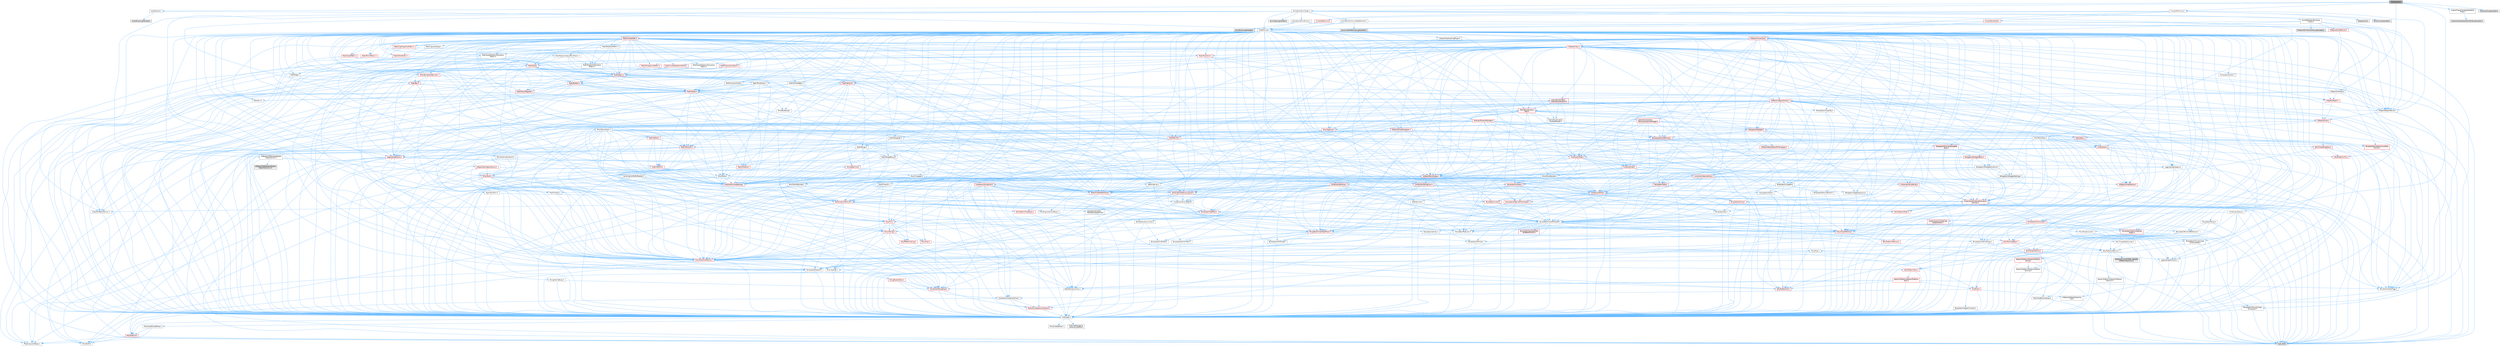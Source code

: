 digraph "ChaosCache.h"
{
 // INTERACTIVE_SVG=YES
 // LATEX_PDF_SIZE
  bgcolor="transparent";
  edge [fontname=Helvetica,fontsize=10,labelfontname=Helvetica,labelfontsize=10];
  node [fontname=Helvetica,fontsize=10,shape=box,height=0.2,width=0.4];
  Node1 [id="Node000001",label="ChaosCache.h",height=0.2,width=0.4,color="gray40", fillcolor="grey60", style="filled", fontcolor="black",tooltip=" "];
  Node1 -> Node2 [id="edge1_Node000001_Node000002",color="steelblue1",style="solid",tooltip=" "];
  Node2 [id="Node000002",label="Animation/AnimTypes.h",height=0.2,width=0.4,color="grey40", fillcolor="white", style="filled",URL="$d5/d84/AnimTypes_8h.html",tooltip=" "];
  Node2 -> Node3 [id="edge2_Node000002_Node000003",color="steelblue1",style="solid",tooltip=" "];
  Node3 [id="Node000003",label="CoreMinimal.h",height=0.2,width=0.4,color="grey40", fillcolor="white", style="filled",URL="$d7/d67/CoreMinimal_8h.html",tooltip=" "];
  Node3 -> Node4 [id="edge3_Node000003_Node000004",color="steelblue1",style="solid",tooltip=" "];
  Node4 [id="Node000004",label="CoreTypes.h",height=0.2,width=0.4,color="grey40", fillcolor="white", style="filled",URL="$dc/dec/CoreTypes_8h.html",tooltip=" "];
  Node4 -> Node5 [id="edge4_Node000004_Node000005",color="steelblue1",style="solid",tooltip=" "];
  Node5 [id="Node000005",label="HAL/Platform.h",height=0.2,width=0.4,color="red", fillcolor="#FFF0F0", style="filled",URL="$d9/dd0/Platform_8h.html",tooltip=" "];
  Node5 -> Node6 [id="edge5_Node000005_Node000006",color="steelblue1",style="solid",tooltip=" "];
  Node6 [id="Node000006",label="Misc/Build.h",height=0.2,width=0.4,color="grey40", fillcolor="white", style="filled",URL="$d3/dbb/Build_8h.html",tooltip=" "];
  Node5 -> Node8 [id="edge6_Node000005_Node000008",color="steelblue1",style="solid",tooltip=" "];
  Node8 [id="Node000008",label="type_traits",height=0.2,width=0.4,color="grey60", fillcolor="#E0E0E0", style="filled",tooltip=" "];
  Node5 -> Node9 [id="edge7_Node000005_Node000009",color="steelblue1",style="solid",tooltip=" "];
  Node9 [id="Node000009",label="PreprocessorHelpers.h",height=0.2,width=0.4,color="grey40", fillcolor="white", style="filled",URL="$db/ddb/PreprocessorHelpers_8h.html",tooltip=" "];
  Node4 -> Node15 [id="edge8_Node000004_Node000015",color="steelblue1",style="solid",tooltip=" "];
  Node15 [id="Node000015",label="ProfilingDebugging\l/UMemoryDefines.h",height=0.2,width=0.4,color="grey40", fillcolor="white", style="filled",URL="$d2/da2/UMemoryDefines_8h.html",tooltip=" "];
  Node4 -> Node16 [id="edge9_Node000004_Node000016",color="steelblue1",style="solid",tooltip=" "];
  Node16 [id="Node000016",label="Misc/CoreMiscDefines.h",height=0.2,width=0.4,color="grey40", fillcolor="white", style="filled",URL="$da/d38/CoreMiscDefines_8h.html",tooltip=" "];
  Node16 -> Node5 [id="edge10_Node000016_Node000005",color="steelblue1",style="solid",tooltip=" "];
  Node16 -> Node9 [id="edge11_Node000016_Node000009",color="steelblue1",style="solid",tooltip=" "];
  Node4 -> Node17 [id="edge12_Node000004_Node000017",color="steelblue1",style="solid",tooltip=" "];
  Node17 [id="Node000017",label="Misc/CoreDefines.h",height=0.2,width=0.4,color="grey40", fillcolor="white", style="filled",URL="$d3/dd2/CoreDefines_8h.html",tooltip=" "];
  Node3 -> Node18 [id="edge13_Node000003_Node000018",color="steelblue1",style="solid",tooltip=" "];
  Node18 [id="Node000018",label="CoreFwd.h",height=0.2,width=0.4,color="red", fillcolor="#FFF0F0", style="filled",URL="$d1/d1e/CoreFwd_8h.html",tooltip=" "];
  Node18 -> Node4 [id="edge14_Node000018_Node000004",color="steelblue1",style="solid",tooltip=" "];
  Node18 -> Node19 [id="edge15_Node000018_Node000019",color="steelblue1",style="solid",tooltip=" "];
  Node19 [id="Node000019",label="Containers/ContainersFwd.h",height=0.2,width=0.4,color="grey40", fillcolor="white", style="filled",URL="$d4/d0a/ContainersFwd_8h.html",tooltip=" "];
  Node19 -> Node5 [id="edge16_Node000019_Node000005",color="steelblue1",style="solid",tooltip=" "];
  Node19 -> Node4 [id="edge17_Node000019_Node000004",color="steelblue1",style="solid",tooltip=" "];
  Node19 -> Node20 [id="edge18_Node000019_Node000020",color="steelblue1",style="solid",tooltip=" "];
  Node20 [id="Node000020",label="Traits/IsContiguousContainer.h",height=0.2,width=0.4,color="red", fillcolor="#FFF0F0", style="filled",URL="$d5/d3c/IsContiguousContainer_8h.html",tooltip=" "];
  Node20 -> Node4 [id="edge19_Node000020_Node000004",color="steelblue1",style="solid",tooltip=" "];
  Node18 -> Node24 [id="edge20_Node000018_Node000024",color="steelblue1",style="solid",tooltip=" "];
  Node24 [id="Node000024",label="UObject/UObjectHierarchy\lFwd.h",height=0.2,width=0.4,color="grey40", fillcolor="white", style="filled",URL="$d3/d13/UObjectHierarchyFwd_8h.html",tooltip=" "];
  Node3 -> Node24 [id="edge21_Node000003_Node000024",color="steelblue1",style="solid",tooltip=" "];
  Node3 -> Node19 [id="edge22_Node000003_Node000019",color="steelblue1",style="solid",tooltip=" "];
  Node3 -> Node25 [id="edge23_Node000003_Node000025",color="steelblue1",style="solid",tooltip=" "];
  Node25 [id="Node000025",label="Misc/VarArgs.h",height=0.2,width=0.4,color="grey40", fillcolor="white", style="filled",URL="$d5/d6f/VarArgs_8h.html",tooltip=" "];
  Node25 -> Node4 [id="edge24_Node000025_Node000004",color="steelblue1",style="solid",tooltip=" "];
  Node3 -> Node26 [id="edge25_Node000003_Node000026",color="steelblue1",style="solid",tooltip=" "];
  Node26 [id="Node000026",label="Logging/LogVerbosity.h",height=0.2,width=0.4,color="grey40", fillcolor="white", style="filled",URL="$d2/d8f/LogVerbosity_8h.html",tooltip=" "];
  Node26 -> Node4 [id="edge26_Node000026_Node000004",color="steelblue1",style="solid",tooltip=" "];
  Node3 -> Node27 [id="edge27_Node000003_Node000027",color="steelblue1",style="solid",tooltip=" "];
  Node27 [id="Node000027",label="Misc/OutputDevice.h",height=0.2,width=0.4,color="red", fillcolor="#FFF0F0", style="filled",URL="$d7/d32/OutputDevice_8h.html",tooltip=" "];
  Node27 -> Node18 [id="edge28_Node000027_Node000018",color="steelblue1",style="solid",tooltip=" "];
  Node27 -> Node4 [id="edge29_Node000027_Node000004",color="steelblue1",style="solid",tooltip=" "];
  Node27 -> Node26 [id="edge30_Node000027_Node000026",color="steelblue1",style="solid",tooltip=" "];
  Node27 -> Node25 [id="edge31_Node000027_Node000025",color="steelblue1",style="solid",tooltip=" "];
  Node3 -> Node33 [id="edge32_Node000003_Node000033",color="steelblue1",style="solid",tooltip=" "];
  Node33 [id="Node000033",label="HAL/PlatformCrt.h",height=0.2,width=0.4,color="red", fillcolor="#FFF0F0", style="filled",URL="$d8/d75/PlatformCrt_8h.html",tooltip=" "];
  Node3 -> Node43 [id="edge33_Node000003_Node000043",color="steelblue1",style="solid",tooltip=" "];
  Node43 [id="Node000043",label="HAL/PlatformMisc.h",height=0.2,width=0.4,color="red", fillcolor="#FFF0F0", style="filled",URL="$d0/df5/PlatformMisc_8h.html",tooltip=" "];
  Node43 -> Node4 [id="edge34_Node000043_Node000004",color="steelblue1",style="solid",tooltip=" "];
  Node43 -> Node44 [id="edge35_Node000043_Node000044",color="steelblue1",style="solid",tooltip=" "];
  Node44 [id="Node000044",label="GenericPlatform/GenericPlatform\lMisc.h",height=0.2,width=0.4,color="red", fillcolor="#FFF0F0", style="filled",URL="$db/d9a/GenericPlatformMisc_8h.html",tooltip=" "];
  Node44 -> Node45 [id="edge36_Node000044_Node000045",color="steelblue1",style="solid",tooltip=" "];
  Node45 [id="Node000045",label="Containers/StringFwd.h",height=0.2,width=0.4,color="red", fillcolor="#FFF0F0", style="filled",URL="$df/d37/StringFwd_8h.html",tooltip=" "];
  Node45 -> Node4 [id="edge37_Node000045_Node000004",color="steelblue1",style="solid",tooltip=" "];
  Node45 -> Node20 [id="edge38_Node000045_Node000020",color="steelblue1",style="solid",tooltip=" "];
  Node44 -> Node18 [id="edge39_Node000044_Node000018",color="steelblue1",style="solid",tooltip=" "];
  Node44 -> Node4 [id="edge40_Node000044_Node000004",color="steelblue1",style="solid",tooltip=" "];
  Node44 -> Node33 [id="edge41_Node000044_Node000033",color="steelblue1",style="solid",tooltip=" "];
  Node44 -> Node48 [id="edge42_Node000044_Node000048",color="steelblue1",style="solid",tooltip=" "];
  Node48 [id="Node000048",label="Math/NumericLimits.h",height=0.2,width=0.4,color="grey40", fillcolor="white", style="filled",URL="$df/d1b/NumericLimits_8h.html",tooltip=" "];
  Node48 -> Node4 [id="edge43_Node000048_Node000004",color="steelblue1",style="solid",tooltip=" "];
  Node44 -> Node50 [id="edge44_Node000044_Node000050",color="steelblue1",style="solid",tooltip=" "];
  Node50 [id="Node000050",label="Misc/EnumClassFlags.h",height=0.2,width=0.4,color="grey40", fillcolor="white", style="filled",URL="$d8/de7/EnumClassFlags_8h.html",tooltip=" "];
  Node3 -> Node62 [id="edge45_Node000003_Node000062",color="steelblue1",style="solid",tooltip=" "];
  Node62 [id="Node000062",label="Misc/AssertionMacros.h",height=0.2,width=0.4,color="red", fillcolor="#FFF0F0", style="filled",URL="$d0/dfa/AssertionMacros_8h.html",tooltip=" "];
  Node62 -> Node4 [id="edge46_Node000062_Node000004",color="steelblue1",style="solid",tooltip=" "];
  Node62 -> Node5 [id="edge47_Node000062_Node000005",color="steelblue1",style="solid",tooltip=" "];
  Node62 -> Node43 [id="edge48_Node000062_Node000043",color="steelblue1",style="solid",tooltip=" "];
  Node62 -> Node9 [id="edge49_Node000062_Node000009",color="steelblue1",style="solid",tooltip=" "];
  Node62 -> Node63 [id="edge50_Node000062_Node000063",color="steelblue1",style="solid",tooltip=" "];
  Node63 [id="Node000063",label="Templates/EnableIf.h",height=0.2,width=0.4,color="grey40", fillcolor="white", style="filled",URL="$d7/d60/EnableIf_8h.html",tooltip=" "];
  Node63 -> Node4 [id="edge51_Node000063_Node000004",color="steelblue1",style="solid",tooltip=" "];
  Node62 -> Node25 [id="edge52_Node000062_Node000025",color="steelblue1",style="solid",tooltip=" "];
  Node3 -> Node71 [id="edge53_Node000003_Node000071",color="steelblue1",style="solid",tooltip=" "];
  Node71 [id="Node000071",label="Templates/IsPointer.h",height=0.2,width=0.4,color="grey40", fillcolor="white", style="filled",URL="$d7/d05/IsPointer_8h.html",tooltip=" "];
  Node71 -> Node4 [id="edge54_Node000071_Node000004",color="steelblue1",style="solid",tooltip=" "];
  Node3 -> Node72 [id="edge55_Node000003_Node000072",color="steelblue1",style="solid",tooltip=" "];
  Node72 [id="Node000072",label="HAL/PlatformMemory.h",height=0.2,width=0.4,color="red", fillcolor="#FFF0F0", style="filled",URL="$de/d68/PlatformMemory_8h.html",tooltip=" "];
  Node72 -> Node4 [id="edge56_Node000072_Node000004",color="steelblue1",style="solid",tooltip=" "];
  Node3 -> Node55 [id="edge57_Node000003_Node000055",color="steelblue1",style="solid",tooltip=" "];
  Node55 [id="Node000055",label="HAL/PlatformAtomics.h",height=0.2,width=0.4,color="grey40", fillcolor="white", style="filled",URL="$d3/d36/PlatformAtomics_8h.html",tooltip=" "];
  Node55 -> Node4 [id="edge58_Node000055_Node000004",color="steelblue1",style="solid",tooltip=" "];
  Node55 -> Node56 [id="edge59_Node000055_Node000056",color="steelblue1",style="solid",tooltip=" "];
  Node56 [id="Node000056",label="GenericPlatform/GenericPlatform\lAtomics.h",height=0.2,width=0.4,color="grey40", fillcolor="white", style="filled",URL="$da/d72/GenericPlatformAtomics_8h.html",tooltip=" "];
  Node56 -> Node4 [id="edge60_Node000056_Node000004",color="steelblue1",style="solid",tooltip=" "];
  Node55 -> Node57 [id="edge61_Node000055_Node000057",color="steelblue1",style="solid",tooltip=" "];
  Node57 [id="Node000057",label="COMPILED_PLATFORM_HEADER\l(PlatformAtomics.h)",height=0.2,width=0.4,color="grey60", fillcolor="#E0E0E0", style="filled",tooltip=" "];
  Node3 -> Node77 [id="edge62_Node000003_Node000077",color="steelblue1",style="solid",tooltip=" "];
  Node77 [id="Node000077",label="Misc/Exec.h",height=0.2,width=0.4,color="grey40", fillcolor="white", style="filled",URL="$de/ddb/Exec_8h.html",tooltip=" "];
  Node77 -> Node4 [id="edge63_Node000077_Node000004",color="steelblue1",style="solid",tooltip=" "];
  Node77 -> Node62 [id="edge64_Node000077_Node000062",color="steelblue1",style="solid",tooltip=" "];
  Node3 -> Node78 [id="edge65_Node000003_Node000078",color="steelblue1",style="solid",tooltip=" "];
  Node78 [id="Node000078",label="HAL/MemoryBase.h",height=0.2,width=0.4,color="red", fillcolor="#FFF0F0", style="filled",URL="$d6/d9f/MemoryBase_8h.html",tooltip=" "];
  Node78 -> Node4 [id="edge66_Node000078_Node000004",color="steelblue1",style="solid",tooltip=" "];
  Node78 -> Node55 [id="edge67_Node000078_Node000055",color="steelblue1",style="solid",tooltip=" "];
  Node78 -> Node33 [id="edge68_Node000078_Node000033",color="steelblue1",style="solid",tooltip=" "];
  Node78 -> Node77 [id="edge69_Node000078_Node000077",color="steelblue1",style="solid",tooltip=" "];
  Node78 -> Node27 [id="edge70_Node000078_Node000027",color="steelblue1",style="solid",tooltip=" "];
  Node3 -> Node88 [id="edge71_Node000003_Node000088",color="steelblue1",style="solid",tooltip=" "];
  Node88 [id="Node000088",label="HAL/UnrealMemory.h",height=0.2,width=0.4,color="red", fillcolor="#FFF0F0", style="filled",URL="$d9/d96/UnrealMemory_8h.html",tooltip=" "];
  Node88 -> Node4 [id="edge72_Node000088_Node000004",color="steelblue1",style="solid",tooltip=" "];
  Node88 -> Node78 [id="edge73_Node000088_Node000078",color="steelblue1",style="solid",tooltip=" "];
  Node88 -> Node72 [id="edge74_Node000088_Node000072",color="steelblue1",style="solid",tooltip=" "];
  Node88 -> Node71 [id="edge75_Node000088_Node000071",color="steelblue1",style="solid",tooltip=" "];
  Node3 -> Node90 [id="edge76_Node000003_Node000090",color="steelblue1",style="solid",tooltip=" "];
  Node90 [id="Node000090",label="Templates/IsArithmetic.h",height=0.2,width=0.4,color="grey40", fillcolor="white", style="filled",URL="$d2/d5d/IsArithmetic_8h.html",tooltip=" "];
  Node90 -> Node4 [id="edge77_Node000090_Node000004",color="steelblue1",style="solid",tooltip=" "];
  Node3 -> Node84 [id="edge78_Node000003_Node000084",color="steelblue1",style="solid",tooltip=" "];
  Node84 [id="Node000084",label="Templates/AndOrNot.h",height=0.2,width=0.4,color="grey40", fillcolor="white", style="filled",URL="$db/d0a/AndOrNot_8h.html",tooltip=" "];
  Node84 -> Node4 [id="edge79_Node000084_Node000004",color="steelblue1",style="solid",tooltip=" "];
  Node3 -> Node91 [id="edge80_Node000003_Node000091",color="steelblue1",style="solid",tooltip=" "];
  Node91 [id="Node000091",label="Templates/IsPODType.h",height=0.2,width=0.4,color="grey40", fillcolor="white", style="filled",URL="$d7/db1/IsPODType_8h.html",tooltip=" "];
  Node91 -> Node4 [id="edge81_Node000091_Node000004",color="steelblue1",style="solid",tooltip=" "];
  Node3 -> Node92 [id="edge82_Node000003_Node000092",color="steelblue1",style="solid",tooltip=" "];
  Node92 [id="Node000092",label="Templates/IsUECoreType.h",height=0.2,width=0.4,color="grey40", fillcolor="white", style="filled",URL="$d1/db8/IsUECoreType_8h.html",tooltip=" "];
  Node92 -> Node4 [id="edge83_Node000092_Node000004",color="steelblue1",style="solid",tooltip=" "];
  Node92 -> Node8 [id="edge84_Node000092_Node000008",color="steelblue1",style="solid",tooltip=" "];
  Node3 -> Node85 [id="edge85_Node000003_Node000085",color="steelblue1",style="solid",tooltip=" "];
  Node85 [id="Node000085",label="Templates/IsTriviallyCopy\lConstructible.h",height=0.2,width=0.4,color="grey40", fillcolor="white", style="filled",URL="$d3/d78/IsTriviallyCopyConstructible_8h.html",tooltip=" "];
  Node85 -> Node4 [id="edge86_Node000085_Node000004",color="steelblue1",style="solid",tooltip=" "];
  Node85 -> Node8 [id="edge87_Node000085_Node000008",color="steelblue1",style="solid",tooltip=" "];
  Node3 -> Node93 [id="edge88_Node000003_Node000093",color="steelblue1",style="solid",tooltip=" "];
  Node93 [id="Node000093",label="Templates/UnrealTypeTraits.h",height=0.2,width=0.4,color="red", fillcolor="#FFF0F0", style="filled",URL="$d2/d2d/UnrealTypeTraits_8h.html",tooltip=" "];
  Node93 -> Node4 [id="edge89_Node000093_Node000004",color="steelblue1",style="solid",tooltip=" "];
  Node93 -> Node71 [id="edge90_Node000093_Node000071",color="steelblue1",style="solid",tooltip=" "];
  Node93 -> Node62 [id="edge91_Node000093_Node000062",color="steelblue1",style="solid",tooltip=" "];
  Node93 -> Node84 [id="edge92_Node000093_Node000084",color="steelblue1",style="solid",tooltip=" "];
  Node93 -> Node63 [id="edge93_Node000093_Node000063",color="steelblue1",style="solid",tooltip=" "];
  Node93 -> Node90 [id="edge94_Node000093_Node000090",color="steelblue1",style="solid",tooltip=" "];
  Node93 -> Node91 [id="edge95_Node000093_Node000091",color="steelblue1",style="solid",tooltip=" "];
  Node93 -> Node92 [id="edge96_Node000093_Node000092",color="steelblue1",style="solid",tooltip=" "];
  Node93 -> Node85 [id="edge97_Node000093_Node000085",color="steelblue1",style="solid",tooltip=" "];
  Node3 -> Node63 [id="edge98_Node000003_Node000063",color="steelblue1",style="solid",tooltip=" "];
  Node3 -> Node95 [id="edge99_Node000003_Node000095",color="steelblue1",style="solid",tooltip=" "];
  Node95 [id="Node000095",label="Templates/RemoveReference.h",height=0.2,width=0.4,color="grey40", fillcolor="white", style="filled",URL="$da/dbe/RemoveReference_8h.html",tooltip=" "];
  Node95 -> Node4 [id="edge100_Node000095_Node000004",color="steelblue1",style="solid",tooltip=" "];
  Node3 -> Node96 [id="edge101_Node000003_Node000096",color="steelblue1",style="solid",tooltip=" "];
  Node96 [id="Node000096",label="Templates/IntegralConstant.h",height=0.2,width=0.4,color="grey40", fillcolor="white", style="filled",URL="$db/d1b/IntegralConstant_8h.html",tooltip=" "];
  Node96 -> Node4 [id="edge102_Node000096_Node000004",color="steelblue1",style="solid",tooltip=" "];
  Node3 -> Node97 [id="edge103_Node000003_Node000097",color="steelblue1",style="solid",tooltip=" "];
  Node97 [id="Node000097",label="Templates/IsClass.h",height=0.2,width=0.4,color="grey40", fillcolor="white", style="filled",URL="$db/dcb/IsClass_8h.html",tooltip=" "];
  Node97 -> Node4 [id="edge104_Node000097_Node000004",color="steelblue1",style="solid",tooltip=" "];
  Node3 -> Node98 [id="edge105_Node000003_Node000098",color="steelblue1",style="solid",tooltip=" "];
  Node98 [id="Node000098",label="Templates/TypeCompatible\lBytes.h",height=0.2,width=0.4,color="red", fillcolor="#FFF0F0", style="filled",URL="$df/d0a/TypeCompatibleBytes_8h.html",tooltip=" "];
  Node98 -> Node4 [id="edge106_Node000098_Node000004",color="steelblue1",style="solid",tooltip=" "];
  Node98 -> Node8 [id="edge107_Node000098_Node000008",color="steelblue1",style="solid",tooltip=" "];
  Node3 -> Node20 [id="edge108_Node000003_Node000020",color="steelblue1",style="solid",tooltip=" "];
  Node3 -> Node99 [id="edge109_Node000003_Node000099",color="steelblue1",style="solid",tooltip=" "];
  Node99 [id="Node000099",label="Templates/UnrealTemplate.h",height=0.2,width=0.4,color="grey40", fillcolor="white", style="filled",URL="$d4/d24/UnrealTemplate_8h.html",tooltip=" "];
  Node99 -> Node4 [id="edge110_Node000099_Node000004",color="steelblue1",style="solid",tooltip=" "];
  Node99 -> Node71 [id="edge111_Node000099_Node000071",color="steelblue1",style="solid",tooltip=" "];
  Node99 -> Node88 [id="edge112_Node000099_Node000088",color="steelblue1",style="solid",tooltip=" "];
  Node99 -> Node100 [id="edge113_Node000099_Node000100",color="steelblue1",style="solid",tooltip=" "];
  Node100 [id="Node000100",label="Templates/CopyQualifiers\lAndRefsFromTo.h",height=0.2,width=0.4,color="red", fillcolor="#FFF0F0", style="filled",URL="$d3/db3/CopyQualifiersAndRefsFromTo_8h.html",tooltip=" "];
  Node99 -> Node93 [id="edge114_Node000099_Node000093",color="steelblue1",style="solid",tooltip=" "];
  Node99 -> Node95 [id="edge115_Node000099_Node000095",color="steelblue1",style="solid",tooltip=" "];
  Node99 -> Node65 [id="edge116_Node000099_Node000065",color="steelblue1",style="solid",tooltip=" "];
  Node65 [id="Node000065",label="Templates/Requires.h",height=0.2,width=0.4,color="grey40", fillcolor="white", style="filled",URL="$dc/d96/Requires_8h.html",tooltip=" "];
  Node65 -> Node63 [id="edge117_Node000065_Node000063",color="steelblue1",style="solid",tooltip=" "];
  Node65 -> Node8 [id="edge118_Node000065_Node000008",color="steelblue1",style="solid",tooltip=" "];
  Node99 -> Node98 [id="edge119_Node000099_Node000098",color="steelblue1",style="solid",tooltip=" "];
  Node99 -> Node66 [id="edge120_Node000099_Node000066",color="steelblue1",style="solid",tooltip=" "];
  Node66 [id="Node000066",label="Templates/Identity.h",height=0.2,width=0.4,color="grey40", fillcolor="white", style="filled",URL="$d0/dd5/Identity_8h.html",tooltip=" "];
  Node99 -> Node20 [id="edge121_Node000099_Node000020",color="steelblue1",style="solid",tooltip=" "];
  Node99 -> Node102 [id="edge122_Node000099_Node000102",color="steelblue1",style="solid",tooltip=" "];
  Node102 [id="Node000102",label="Traits/UseBitwiseSwap.h",height=0.2,width=0.4,color="grey40", fillcolor="white", style="filled",URL="$db/df3/UseBitwiseSwap_8h.html",tooltip=" "];
  Node102 -> Node4 [id="edge123_Node000102_Node000004",color="steelblue1",style="solid",tooltip=" "];
  Node102 -> Node8 [id="edge124_Node000102_Node000008",color="steelblue1",style="solid",tooltip=" "];
  Node99 -> Node8 [id="edge125_Node000099_Node000008",color="steelblue1",style="solid",tooltip=" "];
  Node3 -> Node48 [id="edge126_Node000003_Node000048",color="steelblue1",style="solid",tooltip=" "];
  Node3 -> Node103 [id="edge127_Node000003_Node000103",color="steelblue1",style="solid",tooltip=" "];
  Node103 [id="Node000103",label="HAL/PlatformMath.h",height=0.2,width=0.4,color="red", fillcolor="#FFF0F0", style="filled",URL="$dc/d53/PlatformMath_8h.html",tooltip=" "];
  Node103 -> Node4 [id="edge128_Node000103_Node000004",color="steelblue1",style="solid",tooltip=" "];
  Node3 -> Node86 [id="edge129_Node000003_Node000086",color="steelblue1",style="solid",tooltip=" "];
  Node86 [id="Node000086",label="Templates/IsTriviallyCopy\lAssignable.h",height=0.2,width=0.4,color="grey40", fillcolor="white", style="filled",URL="$d2/df2/IsTriviallyCopyAssignable_8h.html",tooltip=" "];
  Node86 -> Node4 [id="edge130_Node000086_Node000004",color="steelblue1",style="solid",tooltip=" "];
  Node86 -> Node8 [id="edge131_Node000086_Node000008",color="steelblue1",style="solid",tooltip=" "];
  Node3 -> Node111 [id="edge132_Node000003_Node000111",color="steelblue1",style="solid",tooltip=" "];
  Node111 [id="Node000111",label="Templates/MemoryOps.h",height=0.2,width=0.4,color="red", fillcolor="#FFF0F0", style="filled",URL="$db/dea/MemoryOps_8h.html",tooltip=" "];
  Node111 -> Node4 [id="edge133_Node000111_Node000004",color="steelblue1",style="solid",tooltip=" "];
  Node111 -> Node88 [id="edge134_Node000111_Node000088",color="steelblue1",style="solid",tooltip=" "];
  Node111 -> Node86 [id="edge135_Node000111_Node000086",color="steelblue1",style="solid",tooltip=" "];
  Node111 -> Node85 [id="edge136_Node000111_Node000085",color="steelblue1",style="solid",tooltip=" "];
  Node111 -> Node65 [id="edge137_Node000111_Node000065",color="steelblue1",style="solid",tooltip=" "];
  Node111 -> Node93 [id="edge138_Node000111_Node000093",color="steelblue1",style="solid",tooltip=" "];
  Node111 -> Node102 [id="edge139_Node000111_Node000102",color="steelblue1",style="solid",tooltip=" "];
  Node111 -> Node8 [id="edge140_Node000111_Node000008",color="steelblue1",style="solid",tooltip=" "];
  Node3 -> Node112 [id="edge141_Node000003_Node000112",color="steelblue1",style="solid",tooltip=" "];
  Node112 [id="Node000112",label="Containers/ContainerAllocation\lPolicies.h",height=0.2,width=0.4,color="red", fillcolor="#FFF0F0", style="filled",URL="$d7/dff/ContainerAllocationPolicies_8h.html",tooltip=" "];
  Node112 -> Node4 [id="edge142_Node000112_Node000004",color="steelblue1",style="solid",tooltip=" "];
  Node112 -> Node112 [id="edge143_Node000112_Node000112",color="steelblue1",style="solid",tooltip=" "];
  Node112 -> Node103 [id="edge144_Node000112_Node000103",color="steelblue1",style="solid",tooltip=" "];
  Node112 -> Node88 [id="edge145_Node000112_Node000088",color="steelblue1",style="solid",tooltip=" "];
  Node112 -> Node48 [id="edge146_Node000112_Node000048",color="steelblue1",style="solid",tooltip=" "];
  Node112 -> Node62 [id="edge147_Node000112_Node000062",color="steelblue1",style="solid",tooltip=" "];
  Node112 -> Node111 [id="edge148_Node000112_Node000111",color="steelblue1",style="solid",tooltip=" "];
  Node112 -> Node98 [id="edge149_Node000112_Node000098",color="steelblue1",style="solid",tooltip=" "];
  Node112 -> Node8 [id="edge150_Node000112_Node000008",color="steelblue1",style="solid",tooltip=" "];
  Node3 -> Node115 [id="edge151_Node000003_Node000115",color="steelblue1",style="solid",tooltip=" "];
  Node115 [id="Node000115",label="Templates/IsEnumClass.h",height=0.2,width=0.4,color="grey40", fillcolor="white", style="filled",URL="$d7/d15/IsEnumClass_8h.html",tooltip=" "];
  Node115 -> Node4 [id="edge152_Node000115_Node000004",color="steelblue1",style="solid",tooltip=" "];
  Node115 -> Node84 [id="edge153_Node000115_Node000084",color="steelblue1",style="solid",tooltip=" "];
  Node3 -> Node116 [id="edge154_Node000003_Node000116",color="steelblue1",style="solid",tooltip=" "];
  Node116 [id="Node000116",label="HAL/PlatformProperties.h",height=0.2,width=0.4,color="red", fillcolor="#FFF0F0", style="filled",URL="$d9/db0/PlatformProperties_8h.html",tooltip=" "];
  Node116 -> Node4 [id="edge155_Node000116_Node000004",color="steelblue1",style="solid",tooltip=" "];
  Node3 -> Node119 [id="edge156_Node000003_Node000119",color="steelblue1",style="solid",tooltip=" "];
  Node119 [id="Node000119",label="Misc/EngineVersionBase.h",height=0.2,width=0.4,color="grey40", fillcolor="white", style="filled",URL="$d5/d2b/EngineVersionBase_8h.html",tooltip=" "];
  Node119 -> Node4 [id="edge157_Node000119_Node000004",color="steelblue1",style="solid",tooltip=" "];
  Node3 -> Node120 [id="edge158_Node000003_Node000120",color="steelblue1",style="solid",tooltip=" "];
  Node120 [id="Node000120",label="Internationalization\l/TextNamespaceFwd.h",height=0.2,width=0.4,color="grey40", fillcolor="white", style="filled",URL="$d8/d97/TextNamespaceFwd_8h.html",tooltip=" "];
  Node120 -> Node4 [id="edge159_Node000120_Node000004",color="steelblue1",style="solid",tooltip=" "];
  Node3 -> Node121 [id="edge160_Node000003_Node000121",color="steelblue1",style="solid",tooltip=" "];
  Node121 [id="Node000121",label="Serialization/Archive.h",height=0.2,width=0.4,color="red", fillcolor="#FFF0F0", style="filled",URL="$d7/d3b/Archive_8h.html",tooltip=" "];
  Node121 -> Node18 [id="edge161_Node000121_Node000018",color="steelblue1",style="solid",tooltip=" "];
  Node121 -> Node4 [id="edge162_Node000121_Node000004",color="steelblue1",style="solid",tooltip=" "];
  Node121 -> Node116 [id="edge163_Node000121_Node000116",color="steelblue1",style="solid",tooltip=" "];
  Node121 -> Node120 [id="edge164_Node000121_Node000120",color="steelblue1",style="solid",tooltip=" "];
  Node121 -> Node62 [id="edge165_Node000121_Node000062",color="steelblue1",style="solid",tooltip=" "];
  Node121 -> Node6 [id="edge166_Node000121_Node000006",color="steelblue1",style="solid",tooltip=" "];
  Node121 -> Node119 [id="edge167_Node000121_Node000119",color="steelblue1",style="solid",tooltip=" "];
  Node121 -> Node25 [id="edge168_Node000121_Node000025",color="steelblue1",style="solid",tooltip=" "];
  Node121 -> Node63 [id="edge169_Node000121_Node000063",color="steelblue1",style="solid",tooltip=" "];
  Node121 -> Node115 [id="edge170_Node000121_Node000115",color="steelblue1",style="solid",tooltip=" "];
  Node121 -> Node99 [id="edge171_Node000121_Node000099",color="steelblue1",style="solid",tooltip=" "];
  Node121 -> Node124 [id="edge172_Node000121_Node000124",color="steelblue1",style="solid",tooltip=" "];
  Node124 [id="Node000124",label="UObject/ObjectVersion.h",height=0.2,width=0.4,color="grey40", fillcolor="white", style="filled",URL="$da/d63/ObjectVersion_8h.html",tooltip=" "];
  Node124 -> Node4 [id="edge173_Node000124_Node000004",color="steelblue1",style="solid",tooltip=" "];
  Node3 -> Node125 [id="edge174_Node000003_Node000125",color="steelblue1",style="solid",tooltip=" "];
  Node125 [id="Node000125",label="Templates/Less.h",height=0.2,width=0.4,color="grey40", fillcolor="white", style="filled",URL="$de/dc8/Less_8h.html",tooltip=" "];
  Node125 -> Node4 [id="edge175_Node000125_Node000004",color="steelblue1",style="solid",tooltip=" "];
  Node125 -> Node99 [id="edge176_Node000125_Node000099",color="steelblue1",style="solid",tooltip=" "];
  Node3 -> Node126 [id="edge177_Node000003_Node000126",color="steelblue1",style="solid",tooltip=" "];
  Node126 [id="Node000126",label="Templates/Sorting.h",height=0.2,width=0.4,color="red", fillcolor="#FFF0F0", style="filled",URL="$d3/d9e/Sorting_8h.html",tooltip=" "];
  Node126 -> Node4 [id="edge178_Node000126_Node000004",color="steelblue1",style="solid",tooltip=" "];
  Node126 -> Node103 [id="edge179_Node000126_Node000103",color="steelblue1",style="solid",tooltip=" "];
  Node126 -> Node125 [id="edge180_Node000126_Node000125",color="steelblue1",style="solid",tooltip=" "];
  Node3 -> Node137 [id="edge181_Node000003_Node000137",color="steelblue1",style="solid",tooltip=" "];
  Node137 [id="Node000137",label="Misc/Char.h",height=0.2,width=0.4,color="red", fillcolor="#FFF0F0", style="filled",URL="$d0/d58/Char_8h.html",tooltip=" "];
  Node137 -> Node4 [id="edge182_Node000137_Node000004",color="steelblue1",style="solid",tooltip=" "];
  Node137 -> Node8 [id="edge183_Node000137_Node000008",color="steelblue1",style="solid",tooltip=" "];
  Node3 -> Node140 [id="edge184_Node000003_Node000140",color="steelblue1",style="solid",tooltip=" "];
  Node140 [id="Node000140",label="GenericPlatform/GenericPlatform\lStricmp.h",height=0.2,width=0.4,color="grey40", fillcolor="white", style="filled",URL="$d2/d86/GenericPlatformStricmp_8h.html",tooltip=" "];
  Node140 -> Node4 [id="edge185_Node000140_Node000004",color="steelblue1",style="solid",tooltip=" "];
  Node3 -> Node141 [id="edge186_Node000003_Node000141",color="steelblue1",style="solid",tooltip=" "];
  Node141 [id="Node000141",label="GenericPlatform/GenericPlatform\lString.h",height=0.2,width=0.4,color="red", fillcolor="#FFF0F0", style="filled",URL="$dd/d20/GenericPlatformString_8h.html",tooltip=" "];
  Node141 -> Node4 [id="edge187_Node000141_Node000004",color="steelblue1",style="solid",tooltip=" "];
  Node141 -> Node140 [id="edge188_Node000141_Node000140",color="steelblue1",style="solid",tooltip=" "];
  Node141 -> Node63 [id="edge189_Node000141_Node000063",color="steelblue1",style="solid",tooltip=" "];
  Node141 -> Node8 [id="edge190_Node000141_Node000008",color="steelblue1",style="solid",tooltip=" "];
  Node3 -> Node74 [id="edge191_Node000003_Node000074",color="steelblue1",style="solid",tooltip=" "];
  Node74 [id="Node000074",label="HAL/PlatformString.h",height=0.2,width=0.4,color="red", fillcolor="#FFF0F0", style="filled",URL="$db/db5/PlatformString_8h.html",tooltip=" "];
  Node74 -> Node4 [id="edge192_Node000074_Node000004",color="steelblue1",style="solid",tooltip=" "];
  Node3 -> Node144 [id="edge193_Node000003_Node000144",color="steelblue1",style="solid",tooltip=" "];
  Node144 [id="Node000144",label="Misc/CString.h",height=0.2,width=0.4,color="red", fillcolor="#FFF0F0", style="filled",URL="$d2/d49/CString_8h.html",tooltip=" "];
  Node144 -> Node4 [id="edge194_Node000144_Node000004",color="steelblue1",style="solid",tooltip=" "];
  Node144 -> Node33 [id="edge195_Node000144_Node000033",color="steelblue1",style="solid",tooltip=" "];
  Node144 -> Node74 [id="edge196_Node000144_Node000074",color="steelblue1",style="solid",tooltip=" "];
  Node144 -> Node62 [id="edge197_Node000144_Node000062",color="steelblue1",style="solid",tooltip=" "];
  Node144 -> Node137 [id="edge198_Node000144_Node000137",color="steelblue1",style="solid",tooltip=" "];
  Node144 -> Node25 [id="edge199_Node000144_Node000025",color="steelblue1",style="solid",tooltip=" "];
  Node3 -> Node145 [id="edge200_Node000003_Node000145",color="steelblue1",style="solid",tooltip=" "];
  Node145 [id="Node000145",label="Misc/Crc.h",height=0.2,width=0.4,color="red", fillcolor="#FFF0F0", style="filled",URL="$d4/dd2/Crc_8h.html",tooltip=" "];
  Node145 -> Node4 [id="edge201_Node000145_Node000004",color="steelblue1",style="solid",tooltip=" "];
  Node145 -> Node74 [id="edge202_Node000145_Node000074",color="steelblue1",style="solid",tooltip=" "];
  Node145 -> Node62 [id="edge203_Node000145_Node000062",color="steelblue1",style="solid",tooltip=" "];
  Node145 -> Node144 [id="edge204_Node000145_Node000144",color="steelblue1",style="solid",tooltip=" "];
  Node145 -> Node137 [id="edge205_Node000145_Node000137",color="steelblue1",style="solid",tooltip=" "];
  Node145 -> Node93 [id="edge206_Node000145_Node000093",color="steelblue1",style="solid",tooltip=" "];
  Node3 -> Node136 [id="edge207_Node000003_Node000136",color="steelblue1",style="solid",tooltip=" "];
  Node136 [id="Node000136",label="Math/UnrealMathUtility.h",height=0.2,width=0.4,color="red", fillcolor="#FFF0F0", style="filled",URL="$db/db8/UnrealMathUtility_8h.html",tooltip=" "];
  Node136 -> Node4 [id="edge208_Node000136_Node000004",color="steelblue1",style="solid",tooltip=" "];
  Node136 -> Node62 [id="edge209_Node000136_Node000062",color="steelblue1",style="solid",tooltip=" "];
  Node136 -> Node103 [id="edge210_Node000136_Node000103",color="steelblue1",style="solid",tooltip=" "];
  Node136 -> Node66 [id="edge211_Node000136_Node000066",color="steelblue1",style="solid",tooltip=" "];
  Node136 -> Node65 [id="edge212_Node000136_Node000065",color="steelblue1",style="solid",tooltip=" "];
  Node3 -> Node146 [id="edge213_Node000003_Node000146",color="steelblue1",style="solid",tooltip=" "];
  Node146 [id="Node000146",label="Containers/UnrealString.h",height=0.2,width=0.4,color="red", fillcolor="#FFF0F0", style="filled",URL="$d5/dba/UnrealString_8h.html",tooltip=" "];
  Node3 -> Node150 [id="edge214_Node000003_Node000150",color="steelblue1",style="solid",tooltip=" "];
  Node150 [id="Node000150",label="Containers/Array.h",height=0.2,width=0.4,color="red", fillcolor="#FFF0F0", style="filled",URL="$df/dd0/Array_8h.html",tooltip=" "];
  Node150 -> Node4 [id="edge215_Node000150_Node000004",color="steelblue1",style="solid",tooltip=" "];
  Node150 -> Node62 [id="edge216_Node000150_Node000062",color="steelblue1",style="solid",tooltip=" "];
  Node150 -> Node88 [id="edge217_Node000150_Node000088",color="steelblue1",style="solid",tooltip=" "];
  Node150 -> Node93 [id="edge218_Node000150_Node000093",color="steelblue1",style="solid",tooltip=" "];
  Node150 -> Node99 [id="edge219_Node000150_Node000099",color="steelblue1",style="solid",tooltip=" "];
  Node150 -> Node112 [id="edge220_Node000150_Node000112",color="steelblue1",style="solid",tooltip=" "];
  Node150 -> Node121 [id="edge221_Node000150_Node000121",color="steelblue1",style="solid",tooltip=" "];
  Node150 -> Node129 [id="edge222_Node000150_Node000129",color="steelblue1",style="solid",tooltip=" "];
  Node129 [id="Node000129",label="Templates/Invoke.h",height=0.2,width=0.4,color="red", fillcolor="#FFF0F0", style="filled",URL="$d7/deb/Invoke_8h.html",tooltip=" "];
  Node129 -> Node4 [id="edge223_Node000129_Node000004",color="steelblue1",style="solid",tooltip=" "];
  Node129 -> Node99 [id="edge224_Node000129_Node000099",color="steelblue1",style="solid",tooltip=" "];
  Node129 -> Node8 [id="edge225_Node000129_Node000008",color="steelblue1",style="solid",tooltip=" "];
  Node150 -> Node125 [id="edge226_Node000150_Node000125",color="steelblue1",style="solid",tooltip=" "];
  Node150 -> Node65 [id="edge227_Node000150_Node000065",color="steelblue1",style="solid",tooltip=" "];
  Node150 -> Node126 [id="edge228_Node000150_Node000126",color="steelblue1",style="solid",tooltip=" "];
  Node150 -> Node173 [id="edge229_Node000150_Node000173",color="steelblue1",style="solid",tooltip=" "];
  Node173 [id="Node000173",label="Templates/AlignmentTemplates.h",height=0.2,width=0.4,color="red", fillcolor="#FFF0F0", style="filled",URL="$dd/d32/AlignmentTemplates_8h.html",tooltip=" "];
  Node173 -> Node4 [id="edge230_Node000173_Node000004",color="steelblue1",style="solid",tooltip=" "];
  Node173 -> Node71 [id="edge231_Node000173_Node000071",color="steelblue1",style="solid",tooltip=" "];
  Node150 -> Node8 [id="edge232_Node000150_Node000008",color="steelblue1",style="solid",tooltip=" "];
  Node3 -> Node174 [id="edge233_Node000003_Node000174",color="steelblue1",style="solid",tooltip=" "];
  Node174 [id="Node000174",label="Misc/FrameNumber.h",height=0.2,width=0.4,color="grey40", fillcolor="white", style="filled",URL="$dd/dbd/FrameNumber_8h.html",tooltip=" "];
  Node174 -> Node4 [id="edge234_Node000174_Node000004",color="steelblue1",style="solid",tooltip=" "];
  Node174 -> Node48 [id="edge235_Node000174_Node000048",color="steelblue1",style="solid",tooltip=" "];
  Node174 -> Node136 [id="edge236_Node000174_Node000136",color="steelblue1",style="solid",tooltip=" "];
  Node174 -> Node63 [id="edge237_Node000174_Node000063",color="steelblue1",style="solid",tooltip=" "];
  Node174 -> Node93 [id="edge238_Node000174_Node000093",color="steelblue1",style="solid",tooltip=" "];
  Node3 -> Node175 [id="edge239_Node000003_Node000175",color="steelblue1",style="solid",tooltip=" "];
  Node175 [id="Node000175",label="Misc/Timespan.h",height=0.2,width=0.4,color="grey40", fillcolor="white", style="filled",URL="$da/dd9/Timespan_8h.html",tooltip=" "];
  Node175 -> Node4 [id="edge240_Node000175_Node000004",color="steelblue1",style="solid",tooltip=" "];
  Node175 -> Node176 [id="edge241_Node000175_Node000176",color="steelblue1",style="solid",tooltip=" "];
  Node176 [id="Node000176",label="Math/Interval.h",height=0.2,width=0.4,color="grey40", fillcolor="white", style="filled",URL="$d1/d55/Interval_8h.html",tooltip=" "];
  Node176 -> Node4 [id="edge242_Node000176_Node000004",color="steelblue1",style="solid",tooltip=" "];
  Node176 -> Node90 [id="edge243_Node000176_Node000090",color="steelblue1",style="solid",tooltip=" "];
  Node176 -> Node93 [id="edge244_Node000176_Node000093",color="steelblue1",style="solid",tooltip=" "];
  Node176 -> Node48 [id="edge245_Node000176_Node000048",color="steelblue1",style="solid",tooltip=" "];
  Node176 -> Node136 [id="edge246_Node000176_Node000136",color="steelblue1",style="solid",tooltip=" "];
  Node175 -> Node136 [id="edge247_Node000175_Node000136",color="steelblue1",style="solid",tooltip=" "];
  Node175 -> Node62 [id="edge248_Node000175_Node000062",color="steelblue1",style="solid",tooltip=" "];
  Node3 -> Node177 [id="edge249_Node000003_Node000177",color="steelblue1",style="solid",tooltip=" "];
  Node177 [id="Node000177",label="Containers/StringConv.h",height=0.2,width=0.4,color="red", fillcolor="#FFF0F0", style="filled",URL="$d3/ddf/StringConv_8h.html",tooltip=" "];
  Node177 -> Node4 [id="edge250_Node000177_Node000004",color="steelblue1",style="solid",tooltip=" "];
  Node177 -> Node62 [id="edge251_Node000177_Node000062",color="steelblue1",style="solid",tooltip=" "];
  Node177 -> Node112 [id="edge252_Node000177_Node000112",color="steelblue1",style="solid",tooltip=" "];
  Node177 -> Node150 [id="edge253_Node000177_Node000150",color="steelblue1",style="solid",tooltip=" "];
  Node177 -> Node144 [id="edge254_Node000177_Node000144",color="steelblue1",style="solid",tooltip=" "];
  Node177 -> Node178 [id="edge255_Node000177_Node000178",color="steelblue1",style="solid",tooltip=" "];
  Node178 [id="Node000178",label="Templates/IsArray.h",height=0.2,width=0.4,color="grey40", fillcolor="white", style="filled",URL="$d8/d8d/IsArray_8h.html",tooltip=" "];
  Node178 -> Node4 [id="edge256_Node000178_Node000004",color="steelblue1",style="solid",tooltip=" "];
  Node177 -> Node99 [id="edge257_Node000177_Node000099",color="steelblue1",style="solid",tooltip=" "];
  Node177 -> Node93 [id="edge258_Node000177_Node000093",color="steelblue1",style="solid",tooltip=" "];
  Node177 -> Node20 [id="edge259_Node000177_Node000020",color="steelblue1",style="solid",tooltip=" "];
  Node177 -> Node8 [id="edge260_Node000177_Node000008",color="steelblue1",style="solid",tooltip=" "];
  Node3 -> Node179 [id="edge261_Node000003_Node000179",color="steelblue1",style="solid",tooltip=" "];
  Node179 [id="Node000179",label="UObject/UnrealNames.h",height=0.2,width=0.4,color="red", fillcolor="#FFF0F0", style="filled",URL="$d8/db1/UnrealNames_8h.html",tooltip=" "];
  Node179 -> Node4 [id="edge262_Node000179_Node000004",color="steelblue1",style="solid",tooltip=" "];
  Node3 -> Node181 [id="edge263_Node000003_Node000181",color="steelblue1",style="solid",tooltip=" "];
  Node181 [id="Node000181",label="UObject/NameTypes.h",height=0.2,width=0.4,color="red", fillcolor="#FFF0F0", style="filled",URL="$d6/d35/NameTypes_8h.html",tooltip=" "];
  Node181 -> Node4 [id="edge264_Node000181_Node000004",color="steelblue1",style="solid",tooltip=" "];
  Node181 -> Node62 [id="edge265_Node000181_Node000062",color="steelblue1",style="solid",tooltip=" "];
  Node181 -> Node88 [id="edge266_Node000181_Node000088",color="steelblue1",style="solid",tooltip=" "];
  Node181 -> Node93 [id="edge267_Node000181_Node000093",color="steelblue1",style="solid",tooltip=" "];
  Node181 -> Node99 [id="edge268_Node000181_Node000099",color="steelblue1",style="solid",tooltip=" "];
  Node181 -> Node146 [id="edge269_Node000181_Node000146",color="steelblue1",style="solid",tooltip=" "];
  Node181 -> Node177 [id="edge270_Node000181_Node000177",color="steelblue1",style="solid",tooltip=" "];
  Node181 -> Node45 [id="edge271_Node000181_Node000045",color="steelblue1",style="solid",tooltip=" "];
  Node181 -> Node179 [id="edge272_Node000181_Node000179",color="steelblue1",style="solid",tooltip=" "];
  Node181 -> Node158 [id="edge273_Node000181_Node000158",color="steelblue1",style="solid",tooltip=" "];
  Node158 [id="Node000158",label="Serialization/MemoryLayout.h",height=0.2,width=0.4,color="red", fillcolor="#FFF0F0", style="filled",URL="$d7/d66/MemoryLayout_8h.html",tooltip=" "];
  Node158 -> Node161 [id="edge274_Node000158_Node000161",color="steelblue1",style="solid",tooltip=" "];
  Node161 [id="Node000161",label="Containers/EnumAsByte.h",height=0.2,width=0.4,color="grey40", fillcolor="white", style="filled",URL="$d6/d9a/EnumAsByte_8h.html",tooltip=" "];
  Node161 -> Node4 [id="edge275_Node000161_Node000004",color="steelblue1",style="solid",tooltip=" "];
  Node161 -> Node91 [id="edge276_Node000161_Node000091",color="steelblue1",style="solid",tooltip=" "];
  Node161 -> Node162 [id="edge277_Node000161_Node000162",color="steelblue1",style="solid",tooltip=" "];
  Node162 [id="Node000162",label="Templates/TypeHash.h",height=0.2,width=0.4,color="red", fillcolor="#FFF0F0", style="filled",URL="$d1/d62/TypeHash_8h.html",tooltip=" "];
  Node162 -> Node4 [id="edge278_Node000162_Node000004",color="steelblue1",style="solid",tooltip=" "];
  Node162 -> Node65 [id="edge279_Node000162_Node000065",color="steelblue1",style="solid",tooltip=" "];
  Node162 -> Node145 [id="edge280_Node000162_Node000145",color="steelblue1",style="solid",tooltip=" "];
  Node162 -> Node8 [id="edge281_Node000162_Node000008",color="steelblue1",style="solid",tooltip=" "];
  Node158 -> Node45 [id="edge282_Node000158_Node000045",color="steelblue1",style="solid",tooltip=" "];
  Node158 -> Node88 [id="edge283_Node000158_Node000088",color="steelblue1",style="solid",tooltip=" "];
  Node158 -> Node63 [id="edge284_Node000158_Node000063",color="steelblue1",style="solid",tooltip=" "];
  Node158 -> Node99 [id="edge285_Node000158_Node000099",color="steelblue1",style="solid",tooltip=" "];
  Node3 -> Node189 [id="edge286_Node000003_Node000189",color="steelblue1",style="solid",tooltip=" "];
  Node189 [id="Node000189",label="Misc/Parse.h",height=0.2,width=0.4,color="grey40", fillcolor="white", style="filled",URL="$dc/d71/Parse_8h.html",tooltip=" "];
  Node189 -> Node45 [id="edge287_Node000189_Node000045",color="steelblue1",style="solid",tooltip=" "];
  Node189 -> Node146 [id="edge288_Node000189_Node000146",color="steelblue1",style="solid",tooltip=" "];
  Node189 -> Node4 [id="edge289_Node000189_Node000004",color="steelblue1",style="solid",tooltip=" "];
  Node189 -> Node33 [id="edge290_Node000189_Node000033",color="steelblue1",style="solid",tooltip=" "];
  Node189 -> Node6 [id="edge291_Node000189_Node000006",color="steelblue1",style="solid",tooltip=" "];
  Node189 -> Node50 [id="edge292_Node000189_Node000050",color="steelblue1",style="solid",tooltip=" "];
  Node189 -> Node190 [id="edge293_Node000189_Node000190",color="steelblue1",style="solid",tooltip=" "];
  Node190 [id="Node000190",label="Templates/Function.h",height=0.2,width=0.4,color="red", fillcolor="#FFF0F0", style="filled",URL="$df/df5/Function_8h.html",tooltip=" "];
  Node190 -> Node4 [id="edge294_Node000190_Node000004",color="steelblue1",style="solid",tooltip=" "];
  Node190 -> Node62 [id="edge295_Node000190_Node000062",color="steelblue1",style="solid",tooltip=" "];
  Node190 -> Node88 [id="edge296_Node000190_Node000088",color="steelblue1",style="solid",tooltip=" "];
  Node190 -> Node93 [id="edge297_Node000190_Node000093",color="steelblue1",style="solid",tooltip=" "];
  Node190 -> Node129 [id="edge298_Node000190_Node000129",color="steelblue1",style="solid",tooltip=" "];
  Node190 -> Node99 [id="edge299_Node000190_Node000099",color="steelblue1",style="solid",tooltip=" "];
  Node190 -> Node65 [id="edge300_Node000190_Node000065",color="steelblue1",style="solid",tooltip=" "];
  Node190 -> Node136 [id="edge301_Node000190_Node000136",color="steelblue1",style="solid",tooltip=" "];
  Node190 -> Node8 [id="edge302_Node000190_Node000008",color="steelblue1",style="solid",tooltip=" "];
  Node3 -> Node173 [id="edge303_Node000003_Node000173",color="steelblue1",style="solid",tooltip=" "];
  Node3 -> Node192 [id="edge304_Node000003_Node000192",color="steelblue1",style="solid",tooltip=" "];
  Node192 [id="Node000192",label="Misc/StructBuilder.h",height=0.2,width=0.4,color="grey40", fillcolor="white", style="filled",URL="$d9/db3/StructBuilder_8h.html",tooltip=" "];
  Node192 -> Node4 [id="edge305_Node000192_Node000004",color="steelblue1",style="solid",tooltip=" "];
  Node192 -> Node136 [id="edge306_Node000192_Node000136",color="steelblue1",style="solid",tooltip=" "];
  Node192 -> Node173 [id="edge307_Node000192_Node000173",color="steelblue1",style="solid",tooltip=" "];
  Node3 -> Node105 [id="edge308_Node000003_Node000105",color="steelblue1",style="solid",tooltip=" "];
  Node105 [id="Node000105",label="Templates/Decay.h",height=0.2,width=0.4,color="grey40", fillcolor="white", style="filled",URL="$dd/d0f/Decay_8h.html",tooltip=" "];
  Node105 -> Node4 [id="edge309_Node000105_Node000004",color="steelblue1",style="solid",tooltip=" "];
  Node105 -> Node95 [id="edge310_Node000105_Node000095",color="steelblue1",style="solid",tooltip=" "];
  Node105 -> Node8 [id="edge311_Node000105_Node000008",color="steelblue1",style="solid",tooltip=" "];
  Node3 -> Node193 [id="edge312_Node000003_Node000193",color="steelblue1",style="solid",tooltip=" "];
  Node193 [id="Node000193",label="Templates/PointerIsConvertible\lFromTo.h",height=0.2,width=0.4,color="red", fillcolor="#FFF0F0", style="filled",URL="$d6/d65/PointerIsConvertibleFromTo_8h.html",tooltip=" "];
  Node193 -> Node4 [id="edge313_Node000193_Node000004",color="steelblue1",style="solid",tooltip=" "];
  Node193 -> Node8 [id="edge314_Node000193_Node000008",color="steelblue1",style="solid",tooltip=" "];
  Node3 -> Node129 [id="edge315_Node000003_Node000129",color="steelblue1",style="solid",tooltip=" "];
  Node3 -> Node190 [id="edge316_Node000003_Node000190",color="steelblue1",style="solid",tooltip=" "];
  Node3 -> Node162 [id="edge317_Node000003_Node000162",color="steelblue1",style="solid",tooltip=" "];
  Node3 -> Node194 [id="edge318_Node000003_Node000194",color="steelblue1",style="solid",tooltip=" "];
  Node194 [id="Node000194",label="Containers/ScriptArray.h",height=0.2,width=0.4,color="red", fillcolor="#FFF0F0", style="filled",URL="$dc/daf/ScriptArray_8h.html",tooltip=" "];
  Node194 -> Node4 [id="edge319_Node000194_Node000004",color="steelblue1",style="solid",tooltip=" "];
  Node194 -> Node62 [id="edge320_Node000194_Node000062",color="steelblue1",style="solid",tooltip=" "];
  Node194 -> Node88 [id="edge321_Node000194_Node000088",color="steelblue1",style="solid",tooltip=" "];
  Node194 -> Node112 [id="edge322_Node000194_Node000112",color="steelblue1",style="solid",tooltip=" "];
  Node194 -> Node150 [id="edge323_Node000194_Node000150",color="steelblue1",style="solid",tooltip=" "];
  Node3 -> Node195 [id="edge324_Node000003_Node000195",color="steelblue1",style="solid",tooltip=" "];
  Node195 [id="Node000195",label="Containers/BitArray.h",height=0.2,width=0.4,color="red", fillcolor="#FFF0F0", style="filled",URL="$d1/de4/BitArray_8h.html",tooltip=" "];
  Node195 -> Node112 [id="edge325_Node000195_Node000112",color="steelblue1",style="solid",tooltip=" "];
  Node195 -> Node4 [id="edge326_Node000195_Node000004",color="steelblue1",style="solid",tooltip=" "];
  Node195 -> Node55 [id="edge327_Node000195_Node000055",color="steelblue1",style="solid",tooltip=" "];
  Node195 -> Node88 [id="edge328_Node000195_Node000088",color="steelblue1",style="solid",tooltip=" "];
  Node195 -> Node136 [id="edge329_Node000195_Node000136",color="steelblue1",style="solid",tooltip=" "];
  Node195 -> Node62 [id="edge330_Node000195_Node000062",color="steelblue1",style="solid",tooltip=" "];
  Node195 -> Node50 [id="edge331_Node000195_Node000050",color="steelblue1",style="solid",tooltip=" "];
  Node195 -> Node121 [id="edge332_Node000195_Node000121",color="steelblue1",style="solid",tooltip=" "];
  Node195 -> Node158 [id="edge333_Node000195_Node000158",color="steelblue1",style="solid",tooltip=" "];
  Node195 -> Node63 [id="edge334_Node000195_Node000063",color="steelblue1",style="solid",tooltip=" "];
  Node195 -> Node129 [id="edge335_Node000195_Node000129",color="steelblue1",style="solid",tooltip=" "];
  Node195 -> Node99 [id="edge336_Node000195_Node000099",color="steelblue1",style="solid",tooltip=" "];
  Node195 -> Node93 [id="edge337_Node000195_Node000093",color="steelblue1",style="solid",tooltip=" "];
  Node3 -> Node196 [id="edge338_Node000003_Node000196",color="steelblue1",style="solid",tooltip=" "];
  Node196 [id="Node000196",label="Containers/SparseArray.h",height=0.2,width=0.4,color="red", fillcolor="#FFF0F0", style="filled",URL="$d5/dbf/SparseArray_8h.html",tooltip=" "];
  Node196 -> Node4 [id="edge339_Node000196_Node000004",color="steelblue1",style="solid",tooltip=" "];
  Node196 -> Node62 [id="edge340_Node000196_Node000062",color="steelblue1",style="solid",tooltip=" "];
  Node196 -> Node88 [id="edge341_Node000196_Node000088",color="steelblue1",style="solid",tooltip=" "];
  Node196 -> Node93 [id="edge342_Node000196_Node000093",color="steelblue1",style="solid",tooltip=" "];
  Node196 -> Node99 [id="edge343_Node000196_Node000099",color="steelblue1",style="solid",tooltip=" "];
  Node196 -> Node112 [id="edge344_Node000196_Node000112",color="steelblue1",style="solid",tooltip=" "];
  Node196 -> Node125 [id="edge345_Node000196_Node000125",color="steelblue1",style="solid",tooltip=" "];
  Node196 -> Node150 [id="edge346_Node000196_Node000150",color="steelblue1",style="solid",tooltip=" "];
  Node196 -> Node136 [id="edge347_Node000196_Node000136",color="steelblue1",style="solid",tooltip=" "];
  Node196 -> Node194 [id="edge348_Node000196_Node000194",color="steelblue1",style="solid",tooltip=" "];
  Node196 -> Node195 [id="edge349_Node000196_Node000195",color="steelblue1",style="solid",tooltip=" "];
  Node196 -> Node146 [id="edge350_Node000196_Node000146",color="steelblue1",style="solid",tooltip=" "];
  Node3 -> Node212 [id="edge351_Node000003_Node000212",color="steelblue1",style="solid",tooltip=" "];
  Node212 [id="Node000212",label="Containers/Set.h",height=0.2,width=0.4,color="red", fillcolor="#FFF0F0", style="filled",URL="$d4/d45/Set_8h.html",tooltip=" "];
  Node212 -> Node112 [id="edge352_Node000212_Node000112",color="steelblue1",style="solid",tooltip=" "];
  Node212 -> Node196 [id="edge353_Node000212_Node000196",color="steelblue1",style="solid",tooltip=" "];
  Node212 -> Node19 [id="edge354_Node000212_Node000019",color="steelblue1",style="solid",tooltip=" "];
  Node212 -> Node136 [id="edge355_Node000212_Node000136",color="steelblue1",style="solid",tooltip=" "];
  Node212 -> Node62 [id="edge356_Node000212_Node000062",color="steelblue1",style="solid",tooltip=" "];
  Node212 -> Node192 [id="edge357_Node000212_Node000192",color="steelblue1",style="solid",tooltip=" "];
  Node212 -> Node190 [id="edge358_Node000212_Node000190",color="steelblue1",style="solid",tooltip=" "];
  Node212 -> Node126 [id="edge359_Node000212_Node000126",color="steelblue1",style="solid",tooltip=" "];
  Node212 -> Node162 [id="edge360_Node000212_Node000162",color="steelblue1",style="solid",tooltip=" "];
  Node212 -> Node99 [id="edge361_Node000212_Node000099",color="steelblue1",style="solid",tooltip=" "];
  Node212 -> Node8 [id="edge362_Node000212_Node000008",color="steelblue1",style="solid",tooltip=" "];
  Node3 -> Node215 [id="edge363_Node000003_Node000215",color="steelblue1",style="solid",tooltip=" "];
  Node215 [id="Node000215",label="Algo/Reverse.h",height=0.2,width=0.4,color="grey40", fillcolor="white", style="filled",URL="$d5/d93/Reverse_8h.html",tooltip=" "];
  Node215 -> Node4 [id="edge364_Node000215_Node000004",color="steelblue1",style="solid",tooltip=" "];
  Node215 -> Node99 [id="edge365_Node000215_Node000099",color="steelblue1",style="solid",tooltip=" "];
  Node3 -> Node216 [id="edge366_Node000003_Node000216",color="steelblue1",style="solid",tooltip=" "];
  Node216 [id="Node000216",label="Containers/Map.h",height=0.2,width=0.4,color="red", fillcolor="#FFF0F0", style="filled",URL="$df/d79/Map_8h.html",tooltip=" "];
  Node216 -> Node4 [id="edge367_Node000216_Node000004",color="steelblue1",style="solid",tooltip=" "];
  Node216 -> Node215 [id="edge368_Node000216_Node000215",color="steelblue1",style="solid",tooltip=" "];
  Node216 -> Node212 [id="edge369_Node000216_Node000212",color="steelblue1",style="solid",tooltip=" "];
  Node216 -> Node146 [id="edge370_Node000216_Node000146",color="steelblue1",style="solid",tooltip=" "];
  Node216 -> Node62 [id="edge371_Node000216_Node000062",color="steelblue1",style="solid",tooltip=" "];
  Node216 -> Node192 [id="edge372_Node000216_Node000192",color="steelblue1",style="solid",tooltip=" "];
  Node216 -> Node190 [id="edge373_Node000216_Node000190",color="steelblue1",style="solid",tooltip=" "];
  Node216 -> Node126 [id="edge374_Node000216_Node000126",color="steelblue1",style="solid",tooltip=" "];
  Node216 -> Node217 [id="edge375_Node000216_Node000217",color="steelblue1",style="solid",tooltip=" "];
  Node217 [id="Node000217",label="Templates/Tuple.h",height=0.2,width=0.4,color="red", fillcolor="#FFF0F0", style="filled",URL="$d2/d4f/Tuple_8h.html",tooltip=" "];
  Node217 -> Node4 [id="edge376_Node000217_Node000004",color="steelblue1",style="solid",tooltip=" "];
  Node217 -> Node99 [id="edge377_Node000217_Node000099",color="steelblue1",style="solid",tooltip=" "];
  Node217 -> Node218 [id="edge378_Node000217_Node000218",color="steelblue1",style="solid",tooltip=" "];
  Node218 [id="Node000218",label="Delegates/IntegerSequence.h",height=0.2,width=0.4,color="grey40", fillcolor="white", style="filled",URL="$d2/dcc/IntegerSequence_8h.html",tooltip=" "];
  Node218 -> Node4 [id="edge379_Node000218_Node000004",color="steelblue1",style="solid",tooltip=" "];
  Node217 -> Node129 [id="edge380_Node000217_Node000129",color="steelblue1",style="solid",tooltip=" "];
  Node217 -> Node158 [id="edge381_Node000217_Node000158",color="steelblue1",style="solid",tooltip=" "];
  Node217 -> Node65 [id="edge382_Node000217_Node000065",color="steelblue1",style="solid",tooltip=" "];
  Node217 -> Node162 [id="edge383_Node000217_Node000162",color="steelblue1",style="solid",tooltip=" "];
  Node217 -> Node8 [id="edge384_Node000217_Node000008",color="steelblue1",style="solid",tooltip=" "];
  Node216 -> Node99 [id="edge385_Node000216_Node000099",color="steelblue1",style="solid",tooltip=" "];
  Node216 -> Node93 [id="edge386_Node000216_Node000093",color="steelblue1",style="solid",tooltip=" "];
  Node216 -> Node8 [id="edge387_Node000216_Node000008",color="steelblue1",style="solid",tooltip=" "];
  Node3 -> Node220 [id="edge388_Node000003_Node000220",color="steelblue1",style="solid",tooltip=" "];
  Node220 [id="Node000220",label="Math/IntPoint.h",height=0.2,width=0.4,color="red", fillcolor="#FFF0F0", style="filled",URL="$d3/df7/IntPoint_8h.html",tooltip=" "];
  Node220 -> Node4 [id="edge389_Node000220_Node000004",color="steelblue1",style="solid",tooltip=" "];
  Node220 -> Node62 [id="edge390_Node000220_Node000062",color="steelblue1",style="solid",tooltip=" "];
  Node220 -> Node189 [id="edge391_Node000220_Node000189",color="steelblue1",style="solid",tooltip=" "];
  Node220 -> Node136 [id="edge392_Node000220_Node000136",color="steelblue1",style="solid",tooltip=" "];
  Node220 -> Node146 [id="edge393_Node000220_Node000146",color="steelblue1",style="solid",tooltip=" "];
  Node220 -> Node162 [id="edge394_Node000220_Node000162",color="steelblue1",style="solid",tooltip=" "];
  Node3 -> Node222 [id="edge395_Node000003_Node000222",color="steelblue1",style="solid",tooltip=" "];
  Node222 [id="Node000222",label="Math/IntVector.h",height=0.2,width=0.4,color="red", fillcolor="#FFF0F0", style="filled",URL="$d7/d44/IntVector_8h.html",tooltip=" "];
  Node222 -> Node4 [id="edge396_Node000222_Node000004",color="steelblue1",style="solid",tooltip=" "];
  Node222 -> Node145 [id="edge397_Node000222_Node000145",color="steelblue1",style="solid",tooltip=" "];
  Node222 -> Node189 [id="edge398_Node000222_Node000189",color="steelblue1",style="solid",tooltip=" "];
  Node222 -> Node136 [id="edge399_Node000222_Node000136",color="steelblue1",style="solid",tooltip=" "];
  Node222 -> Node146 [id="edge400_Node000222_Node000146",color="steelblue1",style="solid",tooltip=" "];
  Node3 -> Node223 [id="edge401_Node000003_Node000223",color="steelblue1",style="solid",tooltip=" "];
  Node223 [id="Node000223",label="Logging/LogCategory.h",height=0.2,width=0.4,color="grey40", fillcolor="white", style="filled",URL="$d9/d36/LogCategory_8h.html",tooltip=" "];
  Node223 -> Node4 [id="edge402_Node000223_Node000004",color="steelblue1",style="solid",tooltip=" "];
  Node223 -> Node26 [id="edge403_Node000223_Node000026",color="steelblue1",style="solid",tooltip=" "];
  Node223 -> Node181 [id="edge404_Node000223_Node000181",color="steelblue1",style="solid",tooltip=" "];
  Node3 -> Node224 [id="edge405_Node000003_Node000224",color="steelblue1",style="solid",tooltip=" "];
  Node224 [id="Node000224",label="Logging/LogMacros.h",height=0.2,width=0.4,color="red", fillcolor="#FFF0F0", style="filled",URL="$d0/d16/LogMacros_8h.html",tooltip=" "];
  Node224 -> Node146 [id="edge406_Node000224_Node000146",color="steelblue1",style="solid",tooltip=" "];
  Node224 -> Node4 [id="edge407_Node000224_Node000004",color="steelblue1",style="solid",tooltip=" "];
  Node224 -> Node9 [id="edge408_Node000224_Node000009",color="steelblue1",style="solid",tooltip=" "];
  Node224 -> Node223 [id="edge409_Node000224_Node000223",color="steelblue1",style="solid",tooltip=" "];
  Node224 -> Node26 [id="edge410_Node000224_Node000026",color="steelblue1",style="solid",tooltip=" "];
  Node224 -> Node62 [id="edge411_Node000224_Node000062",color="steelblue1",style="solid",tooltip=" "];
  Node224 -> Node6 [id="edge412_Node000224_Node000006",color="steelblue1",style="solid",tooltip=" "];
  Node224 -> Node25 [id="edge413_Node000224_Node000025",color="steelblue1",style="solid",tooltip=" "];
  Node224 -> Node63 [id="edge414_Node000224_Node000063",color="steelblue1",style="solid",tooltip=" "];
  Node224 -> Node8 [id="edge415_Node000224_Node000008",color="steelblue1",style="solid",tooltip=" "];
  Node3 -> Node227 [id="edge416_Node000003_Node000227",color="steelblue1",style="solid",tooltip=" "];
  Node227 [id="Node000227",label="Math/Vector2D.h",height=0.2,width=0.4,color="red", fillcolor="#FFF0F0", style="filled",URL="$d3/db0/Vector2D_8h.html",tooltip=" "];
  Node227 -> Node4 [id="edge417_Node000227_Node000004",color="steelblue1",style="solid",tooltip=" "];
  Node227 -> Node62 [id="edge418_Node000227_Node000062",color="steelblue1",style="solid",tooltip=" "];
  Node227 -> Node145 [id="edge419_Node000227_Node000145",color="steelblue1",style="solid",tooltip=" "];
  Node227 -> Node136 [id="edge420_Node000227_Node000136",color="steelblue1",style="solid",tooltip=" "];
  Node227 -> Node146 [id="edge421_Node000227_Node000146",color="steelblue1",style="solid",tooltip=" "];
  Node227 -> Node189 [id="edge422_Node000227_Node000189",color="steelblue1",style="solid",tooltip=" "];
  Node227 -> Node220 [id="edge423_Node000227_Node000220",color="steelblue1",style="solid",tooltip=" "];
  Node227 -> Node224 [id="edge424_Node000227_Node000224",color="steelblue1",style="solid",tooltip=" "];
  Node227 -> Node8 [id="edge425_Node000227_Node000008",color="steelblue1",style="solid",tooltip=" "];
  Node3 -> Node231 [id="edge426_Node000003_Node000231",color="steelblue1",style="solid",tooltip=" "];
  Node231 [id="Node000231",label="Math/IntRect.h",height=0.2,width=0.4,color="red", fillcolor="#FFF0F0", style="filled",URL="$d7/d53/IntRect_8h.html",tooltip=" "];
  Node231 -> Node4 [id="edge427_Node000231_Node000004",color="steelblue1",style="solid",tooltip=" "];
  Node231 -> Node136 [id="edge428_Node000231_Node000136",color="steelblue1",style="solid",tooltip=" "];
  Node231 -> Node146 [id="edge429_Node000231_Node000146",color="steelblue1",style="solid",tooltip=" "];
  Node231 -> Node220 [id="edge430_Node000231_Node000220",color="steelblue1",style="solid",tooltip=" "];
  Node231 -> Node227 [id="edge431_Node000231_Node000227",color="steelblue1",style="solid",tooltip=" "];
  Node3 -> Node232 [id="edge432_Node000003_Node000232",color="steelblue1",style="solid",tooltip=" "];
  Node232 [id="Node000232",label="Misc/ByteSwap.h",height=0.2,width=0.4,color="grey40", fillcolor="white", style="filled",URL="$dc/dd7/ByteSwap_8h.html",tooltip=" "];
  Node232 -> Node4 [id="edge433_Node000232_Node000004",color="steelblue1",style="solid",tooltip=" "];
  Node232 -> Node33 [id="edge434_Node000232_Node000033",color="steelblue1",style="solid",tooltip=" "];
  Node3 -> Node161 [id="edge435_Node000003_Node000161",color="steelblue1",style="solid",tooltip=" "];
  Node3 -> Node233 [id="edge436_Node000003_Node000233",color="steelblue1",style="solid",tooltip=" "];
  Node233 [id="Node000233",label="HAL/PlatformTLS.h",height=0.2,width=0.4,color="red", fillcolor="#FFF0F0", style="filled",URL="$d0/def/PlatformTLS_8h.html",tooltip=" "];
  Node233 -> Node4 [id="edge437_Node000233_Node000004",color="steelblue1",style="solid",tooltip=" "];
  Node3 -> Node236 [id="edge438_Node000003_Node000236",color="steelblue1",style="solid",tooltip=" "];
  Node236 [id="Node000236",label="CoreGlobals.h",height=0.2,width=0.4,color="red", fillcolor="#FFF0F0", style="filled",URL="$d5/d8c/CoreGlobals_8h.html",tooltip=" "];
  Node236 -> Node146 [id="edge439_Node000236_Node000146",color="steelblue1",style="solid",tooltip=" "];
  Node236 -> Node4 [id="edge440_Node000236_Node000004",color="steelblue1",style="solid",tooltip=" "];
  Node236 -> Node233 [id="edge441_Node000236_Node000233",color="steelblue1",style="solid",tooltip=" "];
  Node236 -> Node224 [id="edge442_Node000236_Node000224",color="steelblue1",style="solid",tooltip=" "];
  Node236 -> Node6 [id="edge443_Node000236_Node000006",color="steelblue1",style="solid",tooltip=" "];
  Node236 -> Node50 [id="edge444_Node000236_Node000050",color="steelblue1",style="solid",tooltip=" "];
  Node236 -> Node27 [id="edge445_Node000236_Node000027",color="steelblue1",style="solid",tooltip=" "];
  Node236 -> Node181 [id="edge446_Node000236_Node000181",color="steelblue1",style="solid",tooltip=" "];
  Node3 -> Node237 [id="edge447_Node000003_Node000237",color="steelblue1",style="solid",tooltip=" "];
  Node237 [id="Node000237",label="Templates/SharedPointer.h",height=0.2,width=0.4,color="red", fillcolor="#FFF0F0", style="filled",URL="$d2/d17/SharedPointer_8h.html",tooltip=" "];
  Node237 -> Node4 [id="edge448_Node000237_Node000004",color="steelblue1",style="solid",tooltip=" "];
  Node237 -> Node193 [id="edge449_Node000237_Node000193",color="steelblue1",style="solid",tooltip=" "];
  Node237 -> Node62 [id="edge450_Node000237_Node000062",color="steelblue1",style="solid",tooltip=" "];
  Node237 -> Node88 [id="edge451_Node000237_Node000088",color="steelblue1",style="solid",tooltip=" "];
  Node237 -> Node150 [id="edge452_Node000237_Node000150",color="steelblue1",style="solid",tooltip=" "];
  Node237 -> Node216 [id="edge453_Node000237_Node000216",color="steelblue1",style="solid",tooltip=" "];
  Node237 -> Node236 [id="edge454_Node000237_Node000236",color="steelblue1",style="solid",tooltip=" "];
  Node3 -> Node242 [id="edge455_Node000003_Node000242",color="steelblue1",style="solid",tooltip=" "];
  Node242 [id="Node000242",label="Internationalization\l/CulturePointer.h",height=0.2,width=0.4,color="grey40", fillcolor="white", style="filled",URL="$d6/dbe/CulturePointer_8h.html",tooltip=" "];
  Node242 -> Node4 [id="edge456_Node000242_Node000004",color="steelblue1",style="solid",tooltip=" "];
  Node242 -> Node237 [id="edge457_Node000242_Node000237",color="steelblue1",style="solid",tooltip=" "];
  Node3 -> Node243 [id="edge458_Node000003_Node000243",color="steelblue1",style="solid",tooltip=" "];
  Node243 [id="Node000243",label="UObject/WeakObjectPtrTemplates.h",height=0.2,width=0.4,color="red", fillcolor="#FFF0F0", style="filled",URL="$d8/d3b/WeakObjectPtrTemplates_8h.html",tooltip=" "];
  Node243 -> Node4 [id="edge459_Node000243_Node000004",color="steelblue1",style="solid",tooltip=" "];
  Node243 -> Node65 [id="edge460_Node000243_Node000065",color="steelblue1",style="solid",tooltip=" "];
  Node243 -> Node216 [id="edge461_Node000243_Node000216",color="steelblue1",style="solid",tooltip=" "];
  Node243 -> Node8 [id="edge462_Node000243_Node000008",color="steelblue1",style="solid",tooltip=" "];
  Node3 -> Node246 [id="edge463_Node000003_Node000246",color="steelblue1",style="solid",tooltip=" "];
  Node246 [id="Node000246",label="Delegates/DelegateSettings.h",height=0.2,width=0.4,color="grey40", fillcolor="white", style="filled",URL="$d0/d97/DelegateSettings_8h.html",tooltip=" "];
  Node246 -> Node4 [id="edge464_Node000246_Node000004",color="steelblue1",style="solid",tooltip=" "];
  Node3 -> Node247 [id="edge465_Node000003_Node000247",color="steelblue1",style="solid",tooltip=" "];
  Node247 [id="Node000247",label="Delegates/IDelegateInstance.h",height=0.2,width=0.4,color="grey40", fillcolor="white", style="filled",URL="$d2/d10/IDelegateInstance_8h.html",tooltip=" "];
  Node247 -> Node4 [id="edge466_Node000247_Node000004",color="steelblue1",style="solid",tooltip=" "];
  Node247 -> Node162 [id="edge467_Node000247_Node000162",color="steelblue1",style="solid",tooltip=" "];
  Node247 -> Node181 [id="edge468_Node000247_Node000181",color="steelblue1",style="solid",tooltip=" "];
  Node247 -> Node246 [id="edge469_Node000247_Node000246",color="steelblue1",style="solid",tooltip=" "];
  Node3 -> Node248 [id="edge470_Node000003_Node000248",color="steelblue1",style="solid",tooltip=" "];
  Node248 [id="Node000248",label="Delegates/DelegateBase.h",height=0.2,width=0.4,color="red", fillcolor="#FFF0F0", style="filled",URL="$da/d67/DelegateBase_8h.html",tooltip=" "];
  Node248 -> Node4 [id="edge471_Node000248_Node000004",color="steelblue1",style="solid",tooltip=" "];
  Node248 -> Node112 [id="edge472_Node000248_Node000112",color="steelblue1",style="solid",tooltip=" "];
  Node248 -> Node136 [id="edge473_Node000248_Node000136",color="steelblue1",style="solid",tooltip=" "];
  Node248 -> Node181 [id="edge474_Node000248_Node000181",color="steelblue1",style="solid",tooltip=" "];
  Node248 -> Node246 [id="edge475_Node000248_Node000246",color="steelblue1",style="solid",tooltip=" "];
  Node248 -> Node247 [id="edge476_Node000248_Node000247",color="steelblue1",style="solid",tooltip=" "];
  Node3 -> Node256 [id="edge477_Node000003_Node000256",color="steelblue1",style="solid",tooltip=" "];
  Node256 [id="Node000256",label="Delegates/MulticastDelegate\lBase.h",height=0.2,width=0.4,color="red", fillcolor="#FFF0F0", style="filled",URL="$db/d16/MulticastDelegateBase_8h.html",tooltip=" "];
  Node256 -> Node4 [id="edge478_Node000256_Node000004",color="steelblue1",style="solid",tooltip=" "];
  Node256 -> Node112 [id="edge479_Node000256_Node000112",color="steelblue1",style="solid",tooltip=" "];
  Node256 -> Node150 [id="edge480_Node000256_Node000150",color="steelblue1",style="solid",tooltip=" "];
  Node256 -> Node136 [id="edge481_Node000256_Node000136",color="steelblue1",style="solid",tooltip=" "];
  Node256 -> Node247 [id="edge482_Node000256_Node000247",color="steelblue1",style="solid",tooltip=" "];
  Node256 -> Node248 [id="edge483_Node000256_Node000248",color="steelblue1",style="solid",tooltip=" "];
  Node3 -> Node218 [id="edge484_Node000003_Node000218",color="steelblue1",style="solid",tooltip=" "];
  Node3 -> Node217 [id="edge485_Node000003_Node000217",color="steelblue1",style="solid",tooltip=" "];
  Node3 -> Node257 [id="edge486_Node000003_Node000257",color="steelblue1",style="solid",tooltip=" "];
  Node257 [id="Node000257",label="UObject/ScriptDelegates.h",height=0.2,width=0.4,color="red", fillcolor="#FFF0F0", style="filled",URL="$de/d81/ScriptDelegates_8h.html",tooltip=" "];
  Node257 -> Node150 [id="edge487_Node000257_Node000150",color="steelblue1",style="solid",tooltip=" "];
  Node257 -> Node112 [id="edge488_Node000257_Node000112",color="steelblue1",style="solid",tooltip=" "];
  Node257 -> Node146 [id="edge489_Node000257_Node000146",color="steelblue1",style="solid",tooltip=" "];
  Node257 -> Node62 [id="edge490_Node000257_Node000062",color="steelblue1",style="solid",tooltip=" "];
  Node257 -> Node237 [id="edge491_Node000257_Node000237",color="steelblue1",style="solid",tooltip=" "];
  Node257 -> Node162 [id="edge492_Node000257_Node000162",color="steelblue1",style="solid",tooltip=" "];
  Node257 -> Node93 [id="edge493_Node000257_Node000093",color="steelblue1",style="solid",tooltip=" "];
  Node257 -> Node181 [id="edge494_Node000257_Node000181",color="steelblue1",style="solid",tooltip=" "];
  Node3 -> Node259 [id="edge495_Node000003_Node000259",color="steelblue1",style="solid",tooltip=" "];
  Node259 [id="Node000259",label="Delegates/Delegate.h",height=0.2,width=0.4,color="red", fillcolor="#FFF0F0", style="filled",URL="$d4/d80/Delegate_8h.html",tooltip=" "];
  Node259 -> Node4 [id="edge496_Node000259_Node000004",color="steelblue1",style="solid",tooltip=" "];
  Node259 -> Node62 [id="edge497_Node000259_Node000062",color="steelblue1",style="solid",tooltip=" "];
  Node259 -> Node181 [id="edge498_Node000259_Node000181",color="steelblue1",style="solid",tooltip=" "];
  Node259 -> Node237 [id="edge499_Node000259_Node000237",color="steelblue1",style="solid",tooltip=" "];
  Node259 -> Node243 [id="edge500_Node000259_Node000243",color="steelblue1",style="solid",tooltip=" "];
  Node259 -> Node256 [id="edge501_Node000259_Node000256",color="steelblue1",style="solid",tooltip=" "];
  Node259 -> Node218 [id="edge502_Node000259_Node000218",color="steelblue1",style="solid",tooltip=" "];
  Node3 -> Node264 [id="edge503_Node000003_Node000264",color="steelblue1",style="solid",tooltip=" "];
  Node264 [id="Node000264",label="Internationalization\l/TextLocalizationManager.h",height=0.2,width=0.4,color="red", fillcolor="#FFF0F0", style="filled",URL="$d5/d2e/TextLocalizationManager_8h.html",tooltip=" "];
  Node264 -> Node150 [id="edge504_Node000264_Node000150",color="steelblue1",style="solid",tooltip=" "];
  Node264 -> Node112 [id="edge505_Node000264_Node000112",color="steelblue1",style="solid",tooltip=" "];
  Node264 -> Node216 [id="edge506_Node000264_Node000216",color="steelblue1",style="solid",tooltip=" "];
  Node264 -> Node212 [id="edge507_Node000264_Node000212",color="steelblue1",style="solid",tooltip=" "];
  Node264 -> Node146 [id="edge508_Node000264_Node000146",color="steelblue1",style="solid",tooltip=" "];
  Node264 -> Node4 [id="edge509_Node000264_Node000004",color="steelblue1",style="solid",tooltip=" "];
  Node264 -> Node259 [id="edge510_Node000264_Node000259",color="steelblue1",style="solid",tooltip=" "];
  Node264 -> Node145 [id="edge511_Node000264_Node000145",color="steelblue1",style="solid",tooltip=" "];
  Node264 -> Node50 [id="edge512_Node000264_Node000050",color="steelblue1",style="solid",tooltip=" "];
  Node264 -> Node190 [id="edge513_Node000264_Node000190",color="steelblue1",style="solid",tooltip=" "];
  Node264 -> Node237 [id="edge514_Node000264_Node000237",color="steelblue1",style="solid",tooltip=" "];
  Node3 -> Node205 [id="edge515_Node000003_Node000205",color="steelblue1",style="solid",tooltip=" "];
  Node205 [id="Node000205",label="Misc/Optional.h",height=0.2,width=0.4,color="red", fillcolor="#FFF0F0", style="filled",URL="$d2/dae/Optional_8h.html",tooltip=" "];
  Node205 -> Node4 [id="edge516_Node000205_Node000004",color="steelblue1",style="solid",tooltip=" "];
  Node205 -> Node62 [id="edge517_Node000205_Node000062",color="steelblue1",style="solid",tooltip=" "];
  Node205 -> Node111 [id="edge518_Node000205_Node000111",color="steelblue1",style="solid",tooltip=" "];
  Node205 -> Node99 [id="edge519_Node000205_Node000099",color="steelblue1",style="solid",tooltip=" "];
  Node205 -> Node121 [id="edge520_Node000205_Node000121",color="steelblue1",style="solid",tooltip=" "];
  Node3 -> Node178 [id="edge521_Node000003_Node000178",color="steelblue1",style="solid",tooltip=" "];
  Node3 -> Node210 [id="edge522_Node000003_Node000210",color="steelblue1",style="solid",tooltip=" "];
  Node210 [id="Node000210",label="Templates/RemoveExtent.h",height=0.2,width=0.4,color="grey40", fillcolor="white", style="filled",URL="$dc/de9/RemoveExtent_8h.html",tooltip=" "];
  Node210 -> Node4 [id="edge523_Node000210_Node000004",color="steelblue1",style="solid",tooltip=" "];
  Node3 -> Node209 [id="edge524_Node000003_Node000209",color="steelblue1",style="solid",tooltip=" "];
  Node209 [id="Node000209",label="Templates/UniquePtr.h",height=0.2,width=0.4,color="grey40", fillcolor="white", style="filled",URL="$de/d1a/UniquePtr_8h.html",tooltip=" "];
  Node209 -> Node4 [id="edge525_Node000209_Node000004",color="steelblue1",style="solid",tooltip=" "];
  Node209 -> Node99 [id="edge526_Node000209_Node000099",color="steelblue1",style="solid",tooltip=" "];
  Node209 -> Node178 [id="edge527_Node000209_Node000178",color="steelblue1",style="solid",tooltip=" "];
  Node209 -> Node210 [id="edge528_Node000209_Node000210",color="steelblue1",style="solid",tooltip=" "];
  Node209 -> Node65 [id="edge529_Node000209_Node000065",color="steelblue1",style="solid",tooltip=" "];
  Node209 -> Node158 [id="edge530_Node000209_Node000158",color="steelblue1",style="solid",tooltip=" "];
  Node209 -> Node8 [id="edge531_Node000209_Node000008",color="steelblue1",style="solid",tooltip=" "];
  Node3 -> Node271 [id="edge532_Node000003_Node000271",color="steelblue1",style="solid",tooltip=" "];
  Node271 [id="Node000271",label="Internationalization\l/Text.h",height=0.2,width=0.4,color="red", fillcolor="#FFF0F0", style="filled",URL="$d6/d35/Text_8h.html",tooltip=" "];
  Node271 -> Node4 [id="edge533_Node000271_Node000004",color="steelblue1",style="solid",tooltip=" "];
  Node271 -> Node55 [id="edge534_Node000271_Node000055",color="steelblue1",style="solid",tooltip=" "];
  Node271 -> Node62 [id="edge535_Node000271_Node000062",color="steelblue1",style="solid",tooltip=" "];
  Node271 -> Node50 [id="edge536_Node000271_Node000050",color="steelblue1",style="solid",tooltip=" "];
  Node271 -> Node93 [id="edge537_Node000271_Node000093",color="steelblue1",style="solid",tooltip=" "];
  Node271 -> Node150 [id="edge538_Node000271_Node000150",color="steelblue1",style="solid",tooltip=" "];
  Node271 -> Node146 [id="edge539_Node000271_Node000146",color="steelblue1",style="solid",tooltip=" "];
  Node271 -> Node161 [id="edge540_Node000271_Node000161",color="steelblue1",style="solid",tooltip=" "];
  Node271 -> Node237 [id="edge541_Node000271_Node000237",color="steelblue1",style="solid",tooltip=" "];
  Node271 -> Node242 [id="edge542_Node000271_Node000242",color="steelblue1",style="solid",tooltip=" "];
  Node271 -> Node264 [id="edge543_Node000271_Node000264",color="steelblue1",style="solid",tooltip=" "];
  Node271 -> Node205 [id="edge544_Node000271_Node000205",color="steelblue1",style="solid",tooltip=" "];
  Node271 -> Node209 [id="edge545_Node000271_Node000209",color="steelblue1",style="solid",tooltip=" "];
  Node271 -> Node65 [id="edge546_Node000271_Node000065",color="steelblue1",style="solid",tooltip=" "];
  Node271 -> Node8 [id="edge547_Node000271_Node000008",color="steelblue1",style="solid",tooltip=" "];
  Node3 -> Node208 [id="edge548_Node000003_Node000208",color="steelblue1",style="solid",tooltip=" "];
  Node208 [id="Node000208",label="Templates/UniqueObj.h",height=0.2,width=0.4,color="grey40", fillcolor="white", style="filled",URL="$da/d95/UniqueObj_8h.html",tooltip=" "];
  Node208 -> Node4 [id="edge549_Node000208_Node000004",color="steelblue1",style="solid",tooltip=" "];
  Node208 -> Node209 [id="edge550_Node000208_Node000209",color="steelblue1",style="solid",tooltip=" "];
  Node3 -> Node277 [id="edge551_Node000003_Node000277",color="steelblue1",style="solid",tooltip=" "];
  Node277 [id="Node000277",label="Internationalization\l/Internationalization.h",height=0.2,width=0.4,color="red", fillcolor="#FFF0F0", style="filled",URL="$da/de4/Internationalization_8h.html",tooltip=" "];
  Node277 -> Node150 [id="edge552_Node000277_Node000150",color="steelblue1",style="solid",tooltip=" "];
  Node277 -> Node146 [id="edge553_Node000277_Node000146",color="steelblue1",style="solid",tooltip=" "];
  Node277 -> Node4 [id="edge554_Node000277_Node000004",color="steelblue1",style="solid",tooltip=" "];
  Node277 -> Node259 [id="edge555_Node000277_Node000259",color="steelblue1",style="solid",tooltip=" "];
  Node277 -> Node242 [id="edge556_Node000277_Node000242",color="steelblue1",style="solid",tooltip=" "];
  Node277 -> Node271 [id="edge557_Node000277_Node000271",color="steelblue1",style="solid",tooltip=" "];
  Node277 -> Node237 [id="edge558_Node000277_Node000237",color="steelblue1",style="solid",tooltip=" "];
  Node277 -> Node217 [id="edge559_Node000277_Node000217",color="steelblue1",style="solid",tooltip=" "];
  Node277 -> Node208 [id="edge560_Node000277_Node000208",color="steelblue1",style="solid",tooltip=" "];
  Node277 -> Node181 [id="edge561_Node000277_Node000181",color="steelblue1",style="solid",tooltip=" "];
  Node3 -> Node278 [id="edge562_Node000003_Node000278",color="steelblue1",style="solid",tooltip=" "];
  Node278 [id="Node000278",label="Math/Vector.h",height=0.2,width=0.4,color="red", fillcolor="#FFF0F0", style="filled",URL="$d6/dbe/Vector_8h.html",tooltip=" "];
  Node278 -> Node4 [id="edge563_Node000278_Node000004",color="steelblue1",style="solid",tooltip=" "];
  Node278 -> Node62 [id="edge564_Node000278_Node000062",color="steelblue1",style="solid",tooltip=" "];
  Node278 -> Node48 [id="edge565_Node000278_Node000048",color="steelblue1",style="solid",tooltip=" "];
  Node278 -> Node145 [id="edge566_Node000278_Node000145",color="steelblue1",style="solid",tooltip=" "];
  Node278 -> Node136 [id="edge567_Node000278_Node000136",color="steelblue1",style="solid",tooltip=" "];
  Node278 -> Node146 [id="edge568_Node000278_Node000146",color="steelblue1",style="solid",tooltip=" "];
  Node278 -> Node189 [id="edge569_Node000278_Node000189",color="steelblue1",style="solid",tooltip=" "];
  Node278 -> Node220 [id="edge570_Node000278_Node000220",color="steelblue1",style="solid",tooltip=" "];
  Node278 -> Node224 [id="edge571_Node000278_Node000224",color="steelblue1",style="solid",tooltip=" "];
  Node278 -> Node227 [id="edge572_Node000278_Node000227",color="steelblue1",style="solid",tooltip=" "];
  Node278 -> Node232 [id="edge573_Node000278_Node000232",color="steelblue1",style="solid",tooltip=" "];
  Node278 -> Node271 [id="edge574_Node000278_Node000271",color="steelblue1",style="solid",tooltip=" "];
  Node278 -> Node277 [id="edge575_Node000278_Node000277",color="steelblue1",style="solid",tooltip=" "];
  Node278 -> Node222 [id="edge576_Node000278_Node000222",color="steelblue1",style="solid",tooltip=" "];
  Node278 -> Node281 [id="edge577_Node000278_Node000281",color="steelblue1",style="solid",tooltip=" "];
  Node281 [id="Node000281",label="Math/Axis.h",height=0.2,width=0.4,color="grey40", fillcolor="white", style="filled",URL="$dd/dbb/Axis_8h.html",tooltip=" "];
  Node281 -> Node4 [id="edge578_Node000281_Node000004",color="steelblue1",style="solid",tooltip=" "];
  Node278 -> Node158 [id="edge579_Node000278_Node000158",color="steelblue1",style="solid",tooltip=" "];
  Node278 -> Node124 [id="edge580_Node000278_Node000124",color="steelblue1",style="solid",tooltip=" "];
  Node278 -> Node8 [id="edge581_Node000278_Node000008",color="steelblue1",style="solid",tooltip=" "];
  Node3 -> Node282 [id="edge582_Node000003_Node000282",color="steelblue1",style="solid",tooltip=" "];
  Node282 [id="Node000282",label="Math/Vector4.h",height=0.2,width=0.4,color="red", fillcolor="#FFF0F0", style="filled",URL="$d7/d36/Vector4_8h.html",tooltip=" "];
  Node282 -> Node4 [id="edge583_Node000282_Node000004",color="steelblue1",style="solid",tooltip=" "];
  Node282 -> Node145 [id="edge584_Node000282_Node000145",color="steelblue1",style="solid",tooltip=" "];
  Node282 -> Node136 [id="edge585_Node000282_Node000136",color="steelblue1",style="solid",tooltip=" "];
  Node282 -> Node146 [id="edge586_Node000282_Node000146",color="steelblue1",style="solid",tooltip=" "];
  Node282 -> Node189 [id="edge587_Node000282_Node000189",color="steelblue1",style="solid",tooltip=" "];
  Node282 -> Node224 [id="edge588_Node000282_Node000224",color="steelblue1",style="solid",tooltip=" "];
  Node282 -> Node227 [id="edge589_Node000282_Node000227",color="steelblue1",style="solid",tooltip=" "];
  Node282 -> Node278 [id="edge590_Node000282_Node000278",color="steelblue1",style="solid",tooltip=" "];
  Node282 -> Node158 [id="edge591_Node000282_Node000158",color="steelblue1",style="solid",tooltip=" "];
  Node282 -> Node65 [id="edge592_Node000282_Node000065",color="steelblue1",style="solid",tooltip=" "];
  Node282 -> Node8 [id="edge593_Node000282_Node000008",color="steelblue1",style="solid",tooltip=" "];
  Node3 -> Node283 [id="edge594_Node000003_Node000283",color="steelblue1",style="solid",tooltip=" "];
  Node283 [id="Node000283",label="Math/VectorRegister.h",height=0.2,width=0.4,color="red", fillcolor="#FFF0F0", style="filled",URL="$da/d8b/VectorRegister_8h.html",tooltip=" "];
  Node283 -> Node4 [id="edge595_Node000283_Node000004",color="steelblue1",style="solid",tooltip=" "];
  Node283 -> Node136 [id="edge596_Node000283_Node000136",color="steelblue1",style="solid",tooltip=" "];
  Node3 -> Node288 [id="edge597_Node000003_Node000288",color="steelblue1",style="solid",tooltip=" "];
  Node288 [id="Node000288",label="Math/TwoVectors.h",height=0.2,width=0.4,color="grey40", fillcolor="white", style="filled",URL="$d4/db4/TwoVectors_8h.html",tooltip=" "];
  Node288 -> Node4 [id="edge598_Node000288_Node000004",color="steelblue1",style="solid",tooltip=" "];
  Node288 -> Node62 [id="edge599_Node000288_Node000062",color="steelblue1",style="solid",tooltip=" "];
  Node288 -> Node136 [id="edge600_Node000288_Node000136",color="steelblue1",style="solid",tooltip=" "];
  Node288 -> Node146 [id="edge601_Node000288_Node000146",color="steelblue1",style="solid",tooltip=" "];
  Node288 -> Node278 [id="edge602_Node000288_Node000278",color="steelblue1",style="solid",tooltip=" "];
  Node3 -> Node289 [id="edge603_Node000003_Node000289",color="steelblue1",style="solid",tooltip=" "];
  Node289 [id="Node000289",label="Math/Edge.h",height=0.2,width=0.4,color="grey40", fillcolor="white", style="filled",URL="$d5/de0/Edge_8h.html",tooltip=" "];
  Node289 -> Node4 [id="edge604_Node000289_Node000004",color="steelblue1",style="solid",tooltip=" "];
  Node289 -> Node278 [id="edge605_Node000289_Node000278",color="steelblue1",style="solid",tooltip=" "];
  Node3 -> Node124 [id="edge606_Node000003_Node000124",color="steelblue1",style="solid",tooltip=" "];
  Node3 -> Node290 [id="edge607_Node000003_Node000290",color="steelblue1",style="solid",tooltip=" "];
  Node290 [id="Node000290",label="Math/CapsuleShape.h",height=0.2,width=0.4,color="grey40", fillcolor="white", style="filled",URL="$d3/d36/CapsuleShape_8h.html",tooltip=" "];
  Node290 -> Node4 [id="edge608_Node000290_Node000004",color="steelblue1",style="solid",tooltip=" "];
  Node290 -> Node278 [id="edge609_Node000290_Node000278",color="steelblue1",style="solid",tooltip=" "];
  Node3 -> Node291 [id="edge610_Node000003_Node000291",color="steelblue1",style="solid",tooltip=" "];
  Node291 [id="Node000291",label="Math/Rotator.h",height=0.2,width=0.4,color="red", fillcolor="#FFF0F0", style="filled",URL="$d8/d3a/Rotator_8h.html",tooltip=" "];
  Node291 -> Node4 [id="edge611_Node000291_Node000004",color="steelblue1",style="solid",tooltip=" "];
  Node291 -> Node136 [id="edge612_Node000291_Node000136",color="steelblue1",style="solid",tooltip=" "];
  Node291 -> Node146 [id="edge613_Node000291_Node000146",color="steelblue1",style="solid",tooltip=" "];
  Node291 -> Node189 [id="edge614_Node000291_Node000189",color="steelblue1",style="solid",tooltip=" "];
  Node291 -> Node224 [id="edge615_Node000291_Node000224",color="steelblue1",style="solid",tooltip=" "];
  Node291 -> Node278 [id="edge616_Node000291_Node000278",color="steelblue1",style="solid",tooltip=" "];
  Node291 -> Node283 [id="edge617_Node000291_Node000283",color="steelblue1",style="solid",tooltip=" "];
  Node291 -> Node124 [id="edge618_Node000291_Node000124",color="steelblue1",style="solid",tooltip=" "];
  Node3 -> Node292 [id="edge619_Node000003_Node000292",color="steelblue1",style="solid",tooltip=" "];
  Node292 [id="Node000292",label="Misc/DateTime.h",height=0.2,width=0.4,color="red", fillcolor="#FFF0F0", style="filled",URL="$d1/de9/DateTime_8h.html",tooltip=" "];
  Node292 -> Node45 [id="edge620_Node000292_Node000045",color="steelblue1",style="solid",tooltip=" "];
  Node292 -> Node146 [id="edge621_Node000292_Node000146",color="steelblue1",style="solid",tooltip=" "];
  Node292 -> Node4 [id="edge622_Node000292_Node000004",color="steelblue1",style="solid",tooltip=" "];
  Node292 -> Node175 [id="edge623_Node000292_Node000175",color="steelblue1",style="solid",tooltip=" "];
  Node292 -> Node121 [id="edge624_Node000292_Node000121",color="steelblue1",style="solid",tooltip=" "];
  Node292 -> Node162 [id="edge625_Node000292_Node000162",color="steelblue1",style="solid",tooltip=" "];
  Node3 -> Node293 [id="edge626_Node000003_Node000293",color="steelblue1",style="solid",tooltip=" "];
  Node293 [id="Node000293",label="Math/RangeBound.h",height=0.2,width=0.4,color="grey40", fillcolor="white", style="filled",URL="$d7/dd8/RangeBound_8h.html",tooltip=" "];
  Node293 -> Node4 [id="edge627_Node000293_Node000004",color="steelblue1",style="solid",tooltip=" "];
  Node293 -> Node62 [id="edge628_Node000293_Node000062",color="steelblue1",style="solid",tooltip=" "];
  Node293 -> Node162 [id="edge629_Node000293_Node000162",color="steelblue1",style="solid",tooltip=" "];
  Node293 -> Node161 [id="edge630_Node000293_Node000161",color="steelblue1",style="solid",tooltip=" "];
  Node293 -> Node174 [id="edge631_Node000293_Node000174",color="steelblue1",style="solid",tooltip=" "];
  Node293 -> Node292 [id="edge632_Node000293_Node000292",color="steelblue1",style="solid",tooltip=" "];
  Node3 -> Node294 [id="edge633_Node000003_Node000294",color="steelblue1",style="solid",tooltip=" "];
  Node294 [id="Node000294",label="Misc/AutomationEvent.h",height=0.2,width=0.4,color="grey40", fillcolor="white", style="filled",URL="$d1/d26/AutomationEvent_8h.html",tooltip=" "];
  Node294 -> Node4 [id="edge634_Node000294_Node000004",color="steelblue1",style="solid",tooltip=" "];
  Node294 -> Node292 [id="edge635_Node000294_Node000292",color="steelblue1",style="solid",tooltip=" "];
  Node294 -> Node229 [id="edge636_Node000294_Node000229",color="steelblue1",style="solid",tooltip=" "];
  Node229 [id="Node000229",label="Misc/Guid.h",height=0.2,width=0.4,color="red", fillcolor="#FFF0F0", style="filled",URL="$d6/d2a/Guid_8h.html",tooltip=" "];
  Node229 -> Node45 [id="edge637_Node000229_Node000045",color="steelblue1",style="solid",tooltip=" "];
  Node229 -> Node146 [id="edge638_Node000229_Node000146",color="steelblue1",style="solid",tooltip=" "];
  Node229 -> Node4 [id="edge639_Node000229_Node000004",color="steelblue1",style="solid",tooltip=" "];
  Node229 -> Node9 [id="edge640_Node000229_Node000009",color="steelblue1",style="solid",tooltip=" "];
  Node229 -> Node62 [id="edge641_Node000229_Node000062",color="steelblue1",style="solid",tooltip=" "];
  Node229 -> Node145 [id="edge642_Node000229_Node000145",color="steelblue1",style="solid",tooltip=" "];
  Node229 -> Node121 [id="edge643_Node000229_Node000121",color="steelblue1",style="solid",tooltip=" "];
  Node229 -> Node158 [id="edge644_Node000229_Node000158",color="steelblue1",style="solid",tooltip=" "];
  Node3 -> Node295 [id="edge645_Node000003_Node000295",color="steelblue1",style="solid",tooltip=" "];
  Node295 [id="Node000295",label="Math/Range.h",height=0.2,width=0.4,color="grey40", fillcolor="white", style="filled",URL="$d9/db6/Range_8h.html",tooltip=" "];
  Node295 -> Node4 [id="edge646_Node000295_Node000004",color="steelblue1",style="solid",tooltip=" "];
  Node295 -> Node150 [id="edge647_Node000295_Node000150",color="steelblue1",style="solid",tooltip=" "];
  Node295 -> Node62 [id="edge648_Node000295_Node000062",color="steelblue1",style="solid",tooltip=" "];
  Node295 -> Node292 [id="edge649_Node000295_Node000292",color="steelblue1",style="solid",tooltip=" "];
  Node295 -> Node293 [id="edge650_Node000295_Node000293",color="steelblue1",style="solid",tooltip=" "];
  Node295 -> Node174 [id="edge651_Node000295_Node000174",color="steelblue1",style="solid",tooltip=" "];
  Node295 -> Node121 [id="edge652_Node000295_Node000121",color="steelblue1",style="solid",tooltip=" "];
  Node3 -> Node296 [id="edge653_Node000003_Node000296",color="steelblue1",style="solid",tooltip=" "];
  Node296 [id="Node000296",label="Math/RangeSet.h",height=0.2,width=0.4,color="grey40", fillcolor="white", style="filled",URL="$dc/d21/RangeSet_8h.html",tooltip=" "];
  Node296 -> Node4 [id="edge654_Node000296_Node000004",color="steelblue1",style="solid",tooltip=" "];
  Node296 -> Node150 [id="edge655_Node000296_Node000150",color="steelblue1",style="solid",tooltip=" "];
  Node296 -> Node295 [id="edge656_Node000296_Node000295",color="steelblue1",style="solid",tooltip=" "];
  Node296 -> Node121 [id="edge657_Node000296_Node000121",color="steelblue1",style="solid",tooltip=" "];
  Node3 -> Node176 [id="edge658_Node000003_Node000176",color="steelblue1",style="solid",tooltip=" "];
  Node3 -> Node297 [id="edge659_Node000003_Node000297",color="steelblue1",style="solid",tooltip=" "];
  Node297 [id="Node000297",label="Math/Box.h",height=0.2,width=0.4,color="red", fillcolor="#FFF0F0", style="filled",URL="$de/d0f/Box_8h.html",tooltip=" "];
  Node297 -> Node4 [id="edge660_Node000297_Node000004",color="steelblue1",style="solid",tooltip=" "];
  Node297 -> Node62 [id="edge661_Node000297_Node000062",color="steelblue1",style="solid",tooltip=" "];
  Node297 -> Node136 [id="edge662_Node000297_Node000136",color="steelblue1",style="solid",tooltip=" "];
  Node297 -> Node146 [id="edge663_Node000297_Node000146",color="steelblue1",style="solid",tooltip=" "];
  Node297 -> Node278 [id="edge664_Node000297_Node000278",color="steelblue1",style="solid",tooltip=" "];
  Node3 -> Node307 [id="edge665_Node000003_Node000307",color="steelblue1",style="solid",tooltip=" "];
  Node307 [id="Node000307",label="Math/Box2D.h",height=0.2,width=0.4,color="red", fillcolor="#FFF0F0", style="filled",URL="$d3/d1c/Box2D_8h.html",tooltip=" "];
  Node307 -> Node150 [id="edge666_Node000307_Node000150",color="steelblue1",style="solid",tooltip=" "];
  Node307 -> Node146 [id="edge667_Node000307_Node000146",color="steelblue1",style="solid",tooltip=" "];
  Node307 -> Node4 [id="edge668_Node000307_Node000004",color="steelblue1",style="solid",tooltip=" "];
  Node307 -> Node136 [id="edge669_Node000307_Node000136",color="steelblue1",style="solid",tooltip=" "];
  Node307 -> Node227 [id="edge670_Node000307_Node000227",color="steelblue1",style="solid",tooltip=" "];
  Node307 -> Node62 [id="edge671_Node000307_Node000062",color="steelblue1",style="solid",tooltip=" "];
  Node307 -> Node121 [id="edge672_Node000307_Node000121",color="steelblue1",style="solid",tooltip=" "];
  Node307 -> Node92 [id="edge673_Node000307_Node000092",color="steelblue1",style="solid",tooltip=" "];
  Node307 -> Node93 [id="edge674_Node000307_Node000093",color="steelblue1",style="solid",tooltip=" "];
  Node307 -> Node181 [id="edge675_Node000307_Node000181",color="steelblue1",style="solid",tooltip=" "];
  Node307 -> Node179 [id="edge676_Node000307_Node000179",color="steelblue1",style="solid",tooltip=" "];
  Node3 -> Node308 [id="edge677_Node000003_Node000308",color="steelblue1",style="solid",tooltip=" "];
  Node308 [id="Node000308",label="Math/BoxSphereBounds.h",height=0.2,width=0.4,color="red", fillcolor="#FFF0F0", style="filled",URL="$d3/d0a/BoxSphereBounds_8h.html",tooltip=" "];
  Node308 -> Node4 [id="edge678_Node000308_Node000004",color="steelblue1",style="solid",tooltip=" "];
  Node308 -> Node136 [id="edge679_Node000308_Node000136",color="steelblue1",style="solid",tooltip=" "];
  Node308 -> Node146 [id="edge680_Node000308_Node000146",color="steelblue1",style="solid",tooltip=" "];
  Node308 -> Node224 [id="edge681_Node000308_Node000224",color="steelblue1",style="solid",tooltip=" "];
  Node308 -> Node278 [id="edge682_Node000308_Node000278",color="steelblue1",style="solid",tooltip=" "];
  Node308 -> Node297 [id="edge683_Node000308_Node000297",color="steelblue1",style="solid",tooltip=" "];
  Node3 -> Node309 [id="edge684_Node000003_Node000309",color="steelblue1",style="solid",tooltip=" "];
  Node309 [id="Node000309",label="Math/OrientedBox.h",height=0.2,width=0.4,color="grey40", fillcolor="white", style="filled",URL="$d6/db1/OrientedBox_8h.html",tooltip=" "];
  Node309 -> Node4 [id="edge685_Node000309_Node000004",color="steelblue1",style="solid",tooltip=" "];
  Node309 -> Node278 [id="edge686_Node000309_Node000278",color="steelblue1",style="solid",tooltip=" "];
  Node309 -> Node176 [id="edge687_Node000309_Node000176",color="steelblue1",style="solid",tooltip=" "];
  Node3 -> Node281 [id="edge688_Node000003_Node000281",color="steelblue1",style="solid",tooltip=" "];
  Node3 -> Node299 [id="edge689_Node000003_Node000299",color="steelblue1",style="solid",tooltip=" "];
  Node299 [id="Node000299",label="Math/Matrix.h",height=0.2,width=0.4,color="red", fillcolor="#FFF0F0", style="filled",URL="$d3/db1/Matrix_8h.html",tooltip=" "];
  Node299 -> Node4 [id="edge690_Node000299_Node000004",color="steelblue1",style="solid",tooltip=" "];
  Node299 -> Node88 [id="edge691_Node000299_Node000088",color="steelblue1",style="solid",tooltip=" "];
  Node299 -> Node136 [id="edge692_Node000299_Node000136",color="steelblue1",style="solid",tooltip=" "];
  Node299 -> Node146 [id="edge693_Node000299_Node000146",color="steelblue1",style="solid",tooltip=" "];
  Node299 -> Node278 [id="edge694_Node000299_Node000278",color="steelblue1",style="solid",tooltip=" "];
  Node299 -> Node282 [id="edge695_Node000299_Node000282",color="steelblue1",style="solid",tooltip=" "];
  Node299 -> Node291 [id="edge696_Node000299_Node000291",color="steelblue1",style="solid",tooltip=" "];
  Node299 -> Node281 [id="edge697_Node000299_Node000281",color="steelblue1",style="solid",tooltip=" "];
  Node299 -> Node124 [id="edge698_Node000299_Node000124",color="steelblue1",style="solid",tooltip=" "];
  Node299 -> Node8 [id="edge699_Node000299_Node000008",color="steelblue1",style="solid",tooltip=" "];
  Node3 -> Node310 [id="edge700_Node000003_Node000310",color="steelblue1",style="solid",tooltip=" "];
  Node310 [id="Node000310",label="Math/RotationTranslation\lMatrix.h",height=0.2,width=0.4,color="grey40", fillcolor="white", style="filled",URL="$d6/d6f/RotationTranslationMatrix_8h.html",tooltip=" "];
  Node310 -> Node4 [id="edge701_Node000310_Node000004",color="steelblue1",style="solid",tooltip=" "];
  Node310 -> Node136 [id="edge702_Node000310_Node000136",color="steelblue1",style="solid",tooltip=" "];
  Node310 -> Node283 [id="edge703_Node000310_Node000283",color="steelblue1",style="solid",tooltip=" "];
  Node310 -> Node299 [id="edge704_Node000310_Node000299",color="steelblue1",style="solid",tooltip=" "];
  Node3 -> Node311 [id="edge705_Node000003_Node000311",color="steelblue1",style="solid",tooltip=" "];
  Node311 [id="Node000311",label="Math/RotationAboutPointMatrix.h",height=0.2,width=0.4,color="grey40", fillcolor="white", style="filled",URL="$d9/d30/RotationAboutPointMatrix_8h.html",tooltip=" "];
  Node311 -> Node4 [id="edge706_Node000311_Node000004",color="steelblue1",style="solid",tooltip=" "];
  Node311 -> Node278 [id="edge707_Node000311_Node000278",color="steelblue1",style="solid",tooltip=" "];
  Node311 -> Node299 [id="edge708_Node000311_Node000299",color="steelblue1",style="solid",tooltip=" "];
  Node311 -> Node303 [id="edge709_Node000311_Node000303",color="steelblue1",style="solid",tooltip=" "];
  Node303 [id="Node000303",label="Math/Quat.h",height=0.2,width=0.4,color="red", fillcolor="#FFF0F0", style="filled",URL="$d9/de9/Quat_8h.html",tooltip=" "];
  Node303 -> Node4 [id="edge710_Node000303_Node000004",color="steelblue1",style="solid",tooltip=" "];
  Node303 -> Node62 [id="edge711_Node000303_Node000062",color="steelblue1",style="solid",tooltip=" "];
  Node303 -> Node136 [id="edge712_Node000303_Node000136",color="steelblue1",style="solid",tooltip=" "];
  Node303 -> Node146 [id="edge713_Node000303_Node000146",color="steelblue1",style="solid",tooltip=" "];
  Node303 -> Node224 [id="edge714_Node000303_Node000224",color="steelblue1",style="solid",tooltip=" "];
  Node303 -> Node278 [id="edge715_Node000303_Node000278",color="steelblue1",style="solid",tooltip=" "];
  Node303 -> Node283 [id="edge716_Node000303_Node000283",color="steelblue1",style="solid",tooltip=" "];
  Node303 -> Node291 [id="edge717_Node000303_Node000291",color="steelblue1",style="solid",tooltip=" "];
  Node303 -> Node299 [id="edge718_Node000303_Node000299",color="steelblue1",style="solid",tooltip=" "];
  Node303 -> Node124 [id="edge719_Node000303_Node000124",color="steelblue1",style="solid",tooltip=" "];
  Node311 -> Node310 [id="edge720_Node000311_Node000310",color="steelblue1",style="solid",tooltip=" "];
  Node3 -> Node312 [id="edge721_Node000003_Node000312",color="steelblue1",style="solid",tooltip=" "];
  Node312 [id="Node000312",label="Math/ScaleRotationTranslation\lMatrix.h",height=0.2,width=0.4,color="grey40", fillcolor="white", style="filled",URL="$db/dbe/ScaleRotationTranslationMatrix_8h.html",tooltip=" "];
  Node312 -> Node4 [id="edge722_Node000312_Node000004",color="steelblue1",style="solid",tooltip=" "];
  Node312 -> Node136 [id="edge723_Node000312_Node000136",color="steelblue1",style="solid",tooltip=" "];
  Node312 -> Node299 [id="edge724_Node000312_Node000299",color="steelblue1",style="solid",tooltip=" "];
  Node3 -> Node313 [id="edge725_Node000003_Node000313",color="steelblue1",style="solid",tooltip=" "];
  Node313 [id="Node000313",label="Math/RotationMatrix.h",height=0.2,width=0.4,color="grey40", fillcolor="white", style="filled",URL="$d9/d6a/RotationMatrix_8h.html",tooltip=" "];
  Node313 -> Node4 [id="edge726_Node000313_Node000004",color="steelblue1",style="solid",tooltip=" "];
  Node313 -> Node278 [id="edge727_Node000313_Node000278",color="steelblue1",style="solid",tooltip=" "];
  Node313 -> Node291 [id="edge728_Node000313_Node000291",color="steelblue1",style="solid",tooltip=" "];
  Node313 -> Node299 [id="edge729_Node000313_Node000299",color="steelblue1",style="solid",tooltip=" "];
  Node313 -> Node310 [id="edge730_Node000313_Node000310",color="steelblue1",style="solid",tooltip=" "];
  Node313 -> Node314 [id="edge731_Node000313_Node000314",color="steelblue1",style="solid",tooltip=" "];
  Node314 [id="Node000314",label="Math/QuatRotationTranslation\lMatrix.h",height=0.2,width=0.4,color="grey40", fillcolor="white", style="filled",URL="$df/d18/QuatRotationTranslationMatrix_8h.html",tooltip=" "];
  Node314 -> Node4 [id="edge732_Node000314_Node000004",color="steelblue1",style="solid",tooltip=" "];
  Node314 -> Node62 [id="edge733_Node000314_Node000062",color="steelblue1",style="solid",tooltip=" "];
  Node314 -> Node278 [id="edge734_Node000314_Node000278",color="steelblue1",style="solid",tooltip=" "];
  Node314 -> Node299 [id="edge735_Node000314_Node000299",color="steelblue1",style="solid",tooltip=" "];
  Node314 -> Node303 [id="edge736_Node000314_Node000303",color="steelblue1",style="solid",tooltip=" "];
  Node3 -> Node303 [id="edge737_Node000003_Node000303",color="steelblue1",style="solid",tooltip=" "];
  Node3 -> Node315 [id="edge738_Node000003_Node000315",color="steelblue1",style="solid",tooltip=" "];
  Node315 [id="Node000315",label="Math/PerspectiveMatrix.h",height=0.2,width=0.4,color="red", fillcolor="#FFF0F0", style="filled",URL="$d8/d26/PerspectiveMatrix_8h.html",tooltip=" "];
  Node315 -> Node4 [id="edge739_Node000315_Node000004",color="steelblue1",style="solid",tooltip=" "];
  Node315 -> Node136 [id="edge740_Node000315_Node000136",color="steelblue1",style="solid",tooltip=" "];
  Node315 -> Node299 [id="edge741_Node000315_Node000299",color="steelblue1",style="solid",tooltip=" "];
  Node3 -> Node316 [id="edge742_Node000003_Node000316",color="steelblue1",style="solid",tooltip=" "];
  Node316 [id="Node000316",label="Math/OrthoMatrix.h",height=0.2,width=0.4,color="red", fillcolor="#FFF0F0", style="filled",URL="$d4/d39/OrthoMatrix_8h.html",tooltip=" "];
  Node316 -> Node4 [id="edge743_Node000316_Node000004",color="steelblue1",style="solid",tooltip=" "];
  Node316 -> Node299 [id="edge744_Node000316_Node000299",color="steelblue1",style="solid",tooltip=" "];
  Node3 -> Node317 [id="edge745_Node000003_Node000317",color="steelblue1",style="solid",tooltip=" "];
  Node317 [id="Node000317",label="Math/TranslationMatrix.h",height=0.2,width=0.4,color="red", fillcolor="#FFF0F0", style="filled",URL="$d1/d34/TranslationMatrix_8h.html",tooltip=" "];
  Node317 -> Node4 [id="edge746_Node000317_Node000004",color="steelblue1",style="solid",tooltip=" "];
  Node317 -> Node278 [id="edge747_Node000317_Node000278",color="steelblue1",style="solid",tooltip=" "];
  Node317 -> Node299 [id="edge748_Node000317_Node000299",color="steelblue1",style="solid",tooltip=" "];
  Node3 -> Node314 [id="edge749_Node000003_Node000314",color="steelblue1",style="solid",tooltip=" "];
  Node3 -> Node318 [id="edge750_Node000003_Node000318",color="steelblue1",style="solid",tooltip=" "];
  Node318 [id="Node000318",label="Math/InverseRotationMatrix.h",height=0.2,width=0.4,color="red", fillcolor="#FFF0F0", style="filled",URL="$d9/db8/InverseRotationMatrix_8h.html",tooltip=" "];
  Node318 -> Node4 [id="edge751_Node000318_Node000004",color="steelblue1",style="solid",tooltip=" "];
  Node318 -> Node136 [id="edge752_Node000318_Node000136",color="steelblue1",style="solid",tooltip=" "];
  Node318 -> Node299 [id="edge753_Node000318_Node000299",color="steelblue1",style="solid",tooltip=" "];
  Node3 -> Node319 [id="edge754_Node000003_Node000319",color="steelblue1",style="solid",tooltip=" "];
  Node319 [id="Node000319",label="Math/ScaleMatrix.h",height=0.2,width=0.4,color="red", fillcolor="#FFF0F0", style="filled",URL="$d5/d4e/ScaleMatrix_8h.html",tooltip=" "];
  Node319 -> Node4 [id="edge755_Node000319_Node000004",color="steelblue1",style="solid",tooltip=" "];
  Node319 -> Node299 [id="edge756_Node000319_Node000299",color="steelblue1",style="solid",tooltip=" "];
  Node3 -> Node320 [id="edge757_Node000003_Node000320",color="steelblue1",style="solid",tooltip=" "];
  Node320 [id="Node000320",label="Math/MirrorMatrix.h",height=0.2,width=0.4,color="red", fillcolor="#FFF0F0", style="filled",URL="$d1/d9d/MirrorMatrix_8h.html",tooltip=" "];
  Node320 -> Node4 [id="edge758_Node000320_Node000004",color="steelblue1",style="solid",tooltip=" "];
  Node320 -> Node299 [id="edge759_Node000320_Node000299",color="steelblue1",style="solid",tooltip=" "];
  Node3 -> Node321 [id="edge760_Node000003_Node000321",color="steelblue1",style="solid",tooltip=" "];
  Node321 [id="Node000321",label="Math/ClipProjectionMatrix.h",height=0.2,width=0.4,color="red", fillcolor="#FFF0F0", style="filled",URL="$db/db6/ClipProjectionMatrix_8h.html",tooltip=" "];
  Node321 -> Node4 [id="edge761_Node000321_Node000004",color="steelblue1",style="solid",tooltip=" "];
  Node321 -> Node299 [id="edge762_Node000321_Node000299",color="steelblue1",style="solid",tooltip=" "];
  Node3 -> Node322 [id="edge763_Node000003_Node000322",color="steelblue1",style="solid",tooltip=" "];
  Node322 [id="Node000322",label="Math/Float32.h",height=0.2,width=0.4,color="grey40", fillcolor="white", style="filled",URL="$d4/d65/Float32_8h.html",tooltip=" "];
  Node322 -> Node4 [id="edge764_Node000322_Node000004",color="steelblue1",style="solid",tooltip=" "];
  Node3 -> Node323 [id="edge765_Node000003_Node000323",color="steelblue1",style="solid",tooltip=" "];
  Node323 [id="Node000323",label="Math/Float16.h",height=0.2,width=0.4,color="grey40", fillcolor="white", style="filled",URL="$d5/d5e/Float16_8h.html",tooltip=" "];
  Node323 -> Node4 [id="edge766_Node000323_Node000004",color="steelblue1",style="solid",tooltip=" "];
  Node323 -> Node121 [id="edge767_Node000323_Node000121",color="steelblue1",style="solid",tooltip=" "];
  Node323 -> Node136 [id="edge768_Node000323_Node000136",color="steelblue1",style="solid",tooltip=" "];
  Node323 -> Node322 [id="edge769_Node000323_Node000322",color="steelblue1",style="solid",tooltip=" "];
  Node323 -> Node158 [id="edge770_Node000323_Node000158",color="steelblue1",style="solid",tooltip=" "];
  Node3 -> Node302 [id="edge771_Node000003_Node000302",color="steelblue1",style="solid",tooltip=" "];
  Node302 [id="Node000302",label="Math/Transform.h",height=0.2,width=0.4,color="red", fillcolor="#FFF0F0", style="filled",URL="$de/d05/Math_2Transform_8h.html",tooltip=" "];
  Node302 -> Node4 [id="edge772_Node000302_Node000004",color="steelblue1",style="solid",tooltip=" "];
  Node302 -> Node9 [id="edge773_Node000302_Node000009",color="steelblue1",style="solid",tooltip=" "];
  Node302 -> Node303 [id="edge774_Node000302_Node000303",color="steelblue1",style="solid",tooltip=" "];
  Node302 -> Node158 [id="edge775_Node000302_Node000158",color="steelblue1",style="solid",tooltip=" "];
  Node302 -> Node92 [id="edge776_Node000302_Node000092",color="steelblue1",style="solid",tooltip=" "];
  Node302 -> Node181 [id="edge777_Node000302_Node000181",color="steelblue1",style="solid",tooltip=" "];
  Node302 -> Node179 [id="edge778_Node000302_Node000179",color="steelblue1",style="solid",tooltip=" "];
  Node3 -> Node324 [id="edge779_Node000003_Node000324",color="steelblue1",style="solid",tooltip=" "];
  Node324 [id="Node000324",label="Math/ConvexHull2d.h",height=0.2,width=0.4,color="grey40", fillcolor="white", style="filled",URL="$d1/de3/ConvexHull2d_8h.html",tooltip=" "];
  Node324 -> Node4 [id="edge780_Node000324_Node000004",color="steelblue1",style="solid",tooltip=" "];
  Node324 -> Node227 [id="edge781_Node000324_Node000227",color="steelblue1",style="solid",tooltip=" "];
  Node324 -> Node278 [id="edge782_Node000324_Node000278",color="steelblue1",style="solid",tooltip=" "];
  Node3 -> Node325 [id="edge783_Node000003_Node000325",color="steelblue1",style="solid",tooltip=" "];
  Node325 [id="Node000325",label="Math/UnrealMath.h",height=0.2,width=0.4,color="red", fillcolor="#FFF0F0", style="filled",URL="$d8/db2/UnrealMath_8h.html",tooltip=" "];
  Node325 -> Node281 [id="edge784_Node000325_Node000281",color="steelblue1",style="solid",tooltip=" "];
  Node325 -> Node297 [id="edge785_Node000325_Node000297",color="steelblue1",style="solid",tooltip=" "];
  Node325 -> Node307 [id="edge786_Node000325_Node000307",color="steelblue1",style="solid",tooltip=" "];
  Node325 -> Node308 [id="edge787_Node000325_Node000308",color="steelblue1",style="solid",tooltip=" "];
  Node325 -> Node290 [id="edge788_Node000325_Node000290",color="steelblue1",style="solid",tooltip=" "];
  Node325 -> Node321 [id="edge789_Node000325_Node000321",color="steelblue1",style="solid",tooltip=" "];
  Node325 -> Node324 [id="edge790_Node000325_Node000324",color="steelblue1",style="solid",tooltip=" "];
  Node325 -> Node289 [id="edge791_Node000325_Node000289",color="steelblue1",style="solid",tooltip=" "];
  Node325 -> Node323 [id="edge792_Node000325_Node000323",color="steelblue1",style="solid",tooltip=" "];
  Node325 -> Node322 [id="edge793_Node000325_Node000322",color="steelblue1",style="solid",tooltip=" "];
  Node325 -> Node220 [id="edge794_Node000325_Node000220",color="steelblue1",style="solid",tooltip=" "];
  Node325 -> Node231 [id="edge795_Node000325_Node000231",color="steelblue1",style="solid",tooltip=" "];
  Node325 -> Node222 [id="edge796_Node000325_Node000222",color="steelblue1",style="solid",tooltip=" "];
  Node325 -> Node176 [id="edge797_Node000325_Node000176",color="steelblue1",style="solid",tooltip=" "];
  Node325 -> Node318 [id="edge798_Node000325_Node000318",color="steelblue1",style="solid",tooltip=" "];
  Node325 -> Node299 [id="edge799_Node000325_Node000299",color="steelblue1",style="solid",tooltip=" "];
  Node325 -> Node320 [id="edge800_Node000325_Node000320",color="steelblue1",style="solid",tooltip=" "];
  Node325 -> Node48 [id="edge801_Node000325_Node000048",color="steelblue1",style="solid",tooltip=" "];
  Node325 -> Node309 [id="edge802_Node000325_Node000309",color="steelblue1",style="solid",tooltip=" "];
  Node325 -> Node316 [id="edge803_Node000325_Node000316",color="steelblue1",style="solid",tooltip=" "];
  Node325 -> Node315 [id="edge804_Node000325_Node000315",color="steelblue1",style="solid",tooltip=" "];
  Node325 -> Node303 [id="edge805_Node000325_Node000303",color="steelblue1",style="solid",tooltip=" "];
  Node325 -> Node314 [id="edge806_Node000325_Node000314",color="steelblue1",style="solid",tooltip=" "];
  Node325 -> Node295 [id="edge807_Node000325_Node000295",color="steelblue1",style="solid",tooltip=" "];
  Node325 -> Node293 [id="edge808_Node000325_Node000293",color="steelblue1",style="solid",tooltip=" "];
  Node325 -> Node296 [id="edge809_Node000325_Node000296",color="steelblue1",style="solid",tooltip=" "];
  Node325 -> Node311 [id="edge810_Node000325_Node000311",color="steelblue1",style="solid",tooltip=" "];
  Node325 -> Node313 [id="edge811_Node000325_Node000313",color="steelblue1",style="solid",tooltip=" "];
  Node325 -> Node310 [id="edge812_Node000325_Node000310",color="steelblue1",style="solid",tooltip=" "];
  Node325 -> Node291 [id="edge813_Node000325_Node000291",color="steelblue1",style="solid",tooltip=" "];
  Node325 -> Node319 [id="edge814_Node000325_Node000319",color="steelblue1",style="solid",tooltip=" "];
  Node325 -> Node312 [id="edge815_Node000325_Node000312",color="steelblue1",style="solid",tooltip=" "];
  Node325 -> Node302 [id="edge816_Node000325_Node000302",color="steelblue1",style="solid",tooltip=" "];
  Node325 -> Node317 [id="edge817_Node000325_Node000317",color="steelblue1",style="solid",tooltip=" "];
  Node325 -> Node288 [id="edge818_Node000325_Node000288",color="steelblue1",style="solid",tooltip=" "];
  Node325 -> Node136 [id="edge819_Node000325_Node000136",color="steelblue1",style="solid",tooltip=" "];
  Node325 -> Node278 [id="edge820_Node000325_Node000278",color="steelblue1",style="solid",tooltip=" "];
  Node325 -> Node227 [id="edge821_Node000325_Node000227",color="steelblue1",style="solid",tooltip=" "];
  Node325 -> Node282 [id="edge822_Node000325_Node000282",color="steelblue1",style="solid",tooltip=" "];
  Node325 -> Node283 [id="edge823_Node000325_Node000283",color="steelblue1",style="solid",tooltip=" "];
  Node2 -> Node337 [id="edge824_Node000002_Node000337",color="steelblue1",style="solid",tooltip=" "];
  Node337 [id="Node000337",label="UObject/ObjectMacros.h",height=0.2,width=0.4,color="grey40", fillcolor="white", style="filled",URL="$d8/d8d/ObjectMacros_8h.html",tooltip=" "];
  Node337 -> Node50 [id="edge825_Node000337_Node000050",color="steelblue1",style="solid",tooltip=" "];
  Node337 -> Node338 [id="edge826_Node000337_Node000338",color="steelblue1",style="solid",tooltip=" "];
  Node338 [id="Node000338",label="UObject/Script.h",height=0.2,width=0.4,color="red", fillcolor="#FFF0F0", style="filled",URL="$de/dc6/Script_8h.html",tooltip=" "];
  Node338 -> Node259 [id="edge827_Node000338_Node000259",color="steelblue1",style="solid",tooltip=" "];
  Node338 -> Node339 [id="edge828_Node000338_Node000339",color="steelblue1",style="solid",tooltip=" "];
  Node339 [id="Node000339",label="HAL/ThreadSingleton.h",height=0.2,width=0.4,color="red", fillcolor="#FFF0F0", style="filled",URL="$d0/dd5/ThreadSingleton_8h.html",tooltip=" "];
  Node339 -> Node4 [id="edge829_Node000339_Node000004",color="steelblue1",style="solid",tooltip=" "];
  Node339 -> Node190 [id="edge830_Node000339_Node000190",color="steelblue1",style="solid",tooltip=" "];
  Node339 -> Node233 [id="edge831_Node000339_Node000233",color="steelblue1",style="solid",tooltip=" "];
  Node338 -> Node341 [id="edge832_Node000338_Node000341",color="steelblue1",style="solid",tooltip=" "];
  Node341 [id="Node000341",label="Stats/Stats.h",height=0.2,width=0.4,color="red", fillcolor="#FFF0F0", style="filled",URL="$dc/d09/Stats_8h.html",tooltip=" "];
  Node341 -> Node236 [id="edge833_Node000341_Node000236",color="steelblue1",style="solid",tooltip=" "];
  Node341 -> Node4 [id="edge834_Node000341_Node000004",color="steelblue1",style="solid",tooltip=" "];
  Node338 -> Node50 [id="edge835_Node000338_Node000050",color="steelblue1",style="solid",tooltip=" "];
  Node2 -> Node367 [id="edge836_Node000002_Node000367",color="steelblue1",style="solid",tooltip=" "];
  Node367 [id="Node000367",label="Misc/MemStack.h",height=0.2,width=0.4,color="grey40", fillcolor="white", style="filled",URL="$d7/de0/MemStack_8h.html",tooltip=" "];
  Node367 -> Node112 [id="edge837_Node000367_Node000112",color="steelblue1",style="solid",tooltip=" "];
  Node367 -> Node368 [id="edge838_Node000367_Node000368",color="steelblue1",style="solid",tooltip=" "];
  Node368 [id="Node000368",label="Containers/LockFreeFixed\lSizeAllocator.h",height=0.2,width=0.4,color="red", fillcolor="#FFF0F0", style="filled",URL="$d1/d08/LockFreeFixedSizeAllocator_8h.html",tooltip=" "];
  Node368 -> Node62 [id="edge839_Node000368_Node000062",color="steelblue1",style="solid",tooltip=" "];
  Node368 -> Node88 [id="edge840_Node000368_Node000088",color="steelblue1",style="solid",tooltip=" "];
  Node368 -> Node351 [id="edge841_Node000368_Node000351",color="steelblue1",style="solid",tooltip=" "];
  Node351 [id="Node000351",label="Misc/NoopCounter.h",height=0.2,width=0.4,color="grey40", fillcolor="white", style="filled",URL="$dd/dff/NoopCounter_8h.html",tooltip=" "];
  Node351 -> Node4 [id="edge842_Node000351_Node000004",color="steelblue1",style="solid",tooltip=" "];
  Node367 -> Node236 [id="edge843_Node000367_Node000236",color="steelblue1",style="solid",tooltip=" "];
  Node367 -> Node4 [id="edge844_Node000367_Node000004",color="steelblue1",style="solid",tooltip=" "];
  Node367 -> Node78 [id="edge845_Node000367_Node000078",color="steelblue1",style="solid",tooltip=" "];
  Node367 -> Node33 [id="edge846_Node000367_Node000033",color="steelblue1",style="solid",tooltip=" "];
  Node367 -> Node80 [id="edge847_Node000367_Node000080",color="steelblue1",style="solid",tooltip=" "];
  Node80 [id="Node000080",label="HAL/ThreadSafeCounter.h",height=0.2,width=0.4,color="grey40", fillcolor="white", style="filled",URL="$dc/dc9/ThreadSafeCounter_8h.html",tooltip=" "];
  Node80 -> Node4 [id="edge848_Node000080_Node000004",color="steelblue1",style="solid",tooltip=" "];
  Node80 -> Node55 [id="edge849_Node000080_Node000055",color="steelblue1",style="solid",tooltip=" "];
  Node367 -> Node339 [id="edge850_Node000367_Node000339",color="steelblue1",style="solid",tooltip=" "];
  Node367 -> Node88 [id="edge851_Node000367_Node000088",color="steelblue1",style="solid",tooltip=" "];
  Node367 -> Node136 [id="edge852_Node000367_Node000136",color="steelblue1",style="solid",tooltip=" "];
  Node367 -> Node62 [id="edge853_Node000367_Node000062",color="steelblue1",style="solid",tooltip=" "];
  Node367 -> Node6 [id="edge854_Node000367_Node000006",color="steelblue1",style="solid",tooltip=" "];
  Node367 -> Node351 [id="edge855_Node000367_Node000351",color="steelblue1",style="solid",tooltip=" "];
  Node367 -> Node173 [id="edge856_Node000367_Node000173",color="steelblue1",style="solid",tooltip=" "];
  Node367 -> Node99 [id="edge857_Node000367_Node000099",color="steelblue1",style="solid",tooltip=" "];
  Node2 -> Node369 [id="edge858_Node000002_Node000369",color="steelblue1",style="solid",tooltip=" "];
  Node369 [id="Node000369",label="Algo/Transform.h",height=0.2,width=0.4,color="grey40", fillcolor="white", style="filled",URL="$de/d59/Algo_2Transform_8h.html",tooltip=" "];
  Node369 -> Node4 [id="edge859_Node000369_Node000004",color="steelblue1",style="solid",tooltip=" "];
  Node369 -> Node129 [id="edge860_Node000369_Node000129",color="steelblue1",style="solid",tooltip=" "];
  Node2 -> Node370 [id="edge861_Node000002_Node000370",color="steelblue1",style="solid",tooltip=" "];
  Node370 [id="Node000370",label="Animation/AnimLinkableElement.h",height=0.2,width=0.4,color="grey40", fillcolor="white", style="filled",URL="$d3/ddf/AnimLinkableElement_8h.html",tooltip=" "];
  Node370 -> Node3 [id="edge862_Node000370_Node000003",color="steelblue1",style="solid",tooltip=" "];
  Node370 -> Node337 [id="edge863_Node000370_Node000337",color="steelblue1",style="solid",tooltip=" "];
  Node370 -> Node371 [id="edge864_Node000370_Node000371",color="steelblue1",style="solid",tooltip=" "];
  Node371 [id="Node000371",label="AnimLinkableElement.generated.h",height=0.2,width=0.4,color="grey60", fillcolor="#E0E0E0", style="filled",tooltip=" "];
  Node2 -> Node372 [id="edge865_Node000002_Node000372",color="steelblue1",style="solid",tooltip=" "];
  Node372 [id="Node000372",label="Animation/AnimEnums.h",height=0.2,width=0.4,color="grey40", fillcolor="white", style="filled",URL="$d9/d64/AnimEnums_8h.html",tooltip=" "];
  Node372 -> Node3 [id="edge866_Node000372_Node000003",color="steelblue1",style="solid",tooltip=" "];
  Node372 -> Node337 [id="edge867_Node000372_Node000337",color="steelblue1",style="solid",tooltip=" "];
  Node372 -> Node373 [id="edge868_Node000372_Node000373",color="steelblue1",style="solid",tooltip=" "];
  Node373 [id="Node000373",label="AnimEnums.generated.h",height=0.2,width=0.4,color="grey60", fillcolor="#E0E0E0", style="filled",tooltip=" "];
  Node2 -> Node374 [id="edge869_Node000002_Node000374",color="steelblue1",style="solid",tooltip=" "];
  Node374 [id="Node000374",label="Misc/SecureHash.h",height=0.2,width=0.4,color="grey40", fillcolor="white", style="filled",URL="$df/d38/SecureHash_8h.html",tooltip=" "];
  Node374 -> Node150 [id="edge870_Node000374_Node000150",color="steelblue1",style="solid",tooltip=" "];
  Node374 -> Node216 [id="edge871_Node000374_Node000216",color="steelblue1",style="solid",tooltip=" "];
  Node374 -> Node177 [id="edge872_Node000374_Node000177",color="steelblue1",style="solid",tooltip=" "];
  Node374 -> Node45 [id="edge873_Node000374_Node000045",color="steelblue1",style="solid",tooltip=" "];
  Node374 -> Node186 [id="edge874_Node000374_Node000186",color="steelblue1",style="solid",tooltip=" "];
  Node186 [id="Node000186",label="Containers/StringView.h",height=0.2,width=0.4,color="red", fillcolor="#FFF0F0", style="filled",URL="$dd/dea/StringView_8h.html",tooltip=" "];
  Node186 -> Node4 [id="edge875_Node000186_Node000004",color="steelblue1",style="solid",tooltip=" "];
  Node186 -> Node45 [id="edge876_Node000186_Node000045",color="steelblue1",style="solid",tooltip=" "];
  Node186 -> Node88 [id="edge877_Node000186_Node000088",color="steelblue1",style="solid",tooltip=" "];
  Node186 -> Node48 [id="edge878_Node000186_Node000048",color="steelblue1",style="solid",tooltip=" "];
  Node186 -> Node136 [id="edge879_Node000186_Node000136",color="steelblue1",style="solid",tooltip=" "];
  Node186 -> Node145 [id="edge880_Node000186_Node000145",color="steelblue1",style="solid",tooltip=" "];
  Node186 -> Node144 [id="edge881_Node000186_Node000144",color="steelblue1",style="solid",tooltip=" "];
  Node186 -> Node65 [id="edge882_Node000186_Node000065",color="steelblue1",style="solid",tooltip=" "];
  Node186 -> Node99 [id="edge883_Node000186_Node000099",color="steelblue1",style="solid",tooltip=" "];
  Node186 -> Node20 [id="edge884_Node000186_Node000020",color="steelblue1",style="solid",tooltip=" "];
  Node186 -> Node8 [id="edge885_Node000186_Node000008",color="steelblue1",style="solid",tooltip=" "];
  Node374 -> Node146 [id="edge886_Node000374_Node000146",color="steelblue1",style="solid",tooltip=" "];
  Node374 -> Node4 [id="edge887_Node000374_Node000004",color="steelblue1",style="solid",tooltip=" "];
  Node374 -> Node33 [id="edge888_Node000374_Node000033",color="steelblue1",style="solid",tooltip=" "];
  Node374 -> Node9 [id="edge889_Node000374_Node000009",color="steelblue1",style="solid",tooltip=" "];
  Node374 -> Node88 [id="edge890_Node000374_Node000088",color="steelblue1",style="solid",tooltip=" "];
  Node374 -> Node62 [id="edge891_Node000374_Node000062",color="steelblue1",style="solid",tooltip=" "];
  Node374 -> Node144 [id="edge892_Node000374_Node000144",color="steelblue1",style="solid",tooltip=" "];
  Node374 -> Node229 [id="edge893_Node000374_Node000229",color="steelblue1",style="solid",tooltip=" "];
  Node374 -> Node121 [id="edge894_Node000374_Node000121",color="steelblue1",style="solid",tooltip=" "];
  Node374 -> Node375 [id="edge895_Node000374_Node000375",color="steelblue1",style="solid",tooltip=" "];
  Node375 [id="Node000375",label="Serialization/BufferReader.h",height=0.2,width=0.4,color="grey40", fillcolor="white", style="filled",URL="$d4/d3f/BufferReader_8h.html",tooltip=" "];
  Node375 -> Node4 [id="edge896_Node000375_Node000004",color="steelblue1",style="solid",tooltip=" "];
  Node375 -> Node62 [id="edge897_Node000375_Node000062",color="steelblue1",style="solid",tooltip=" "];
  Node375 -> Node88 [id="edge898_Node000375_Node000088",color="steelblue1",style="solid",tooltip=" "];
  Node375 -> Node121 [id="edge899_Node000375_Node000121",color="steelblue1",style="solid",tooltip=" "];
  Node375 -> Node146 [id="edge900_Node000375_Node000146",color="steelblue1",style="solid",tooltip=" "];
  Node374 -> Node158 [id="edge901_Node000374_Node000158",color="steelblue1",style="solid",tooltip=" "];
  Node374 -> Node341 [id="edge902_Node000374_Node000341",color="steelblue1",style="solid",tooltip=" "];
  Node374 -> Node376 [id="edge903_Node000374_Node000376",color="steelblue1",style="solid",tooltip=" "];
  Node376 [id="Node000376",label="String/BytesToHex.h",height=0.2,width=0.4,color="red", fillcolor="#FFF0F0", style="filled",URL="$d0/d85/BytesToHex_8h.html",tooltip=" "];
  Node376 -> Node19 [id="edge904_Node000376_Node000019",color="steelblue1",style="solid",tooltip=" "];
  Node376 -> Node45 [id="edge905_Node000376_Node000045",color="steelblue1",style="solid",tooltip=" "];
  Node376 -> Node4 [id="edge906_Node000376_Node000004",color="steelblue1",style="solid",tooltip=" "];
  Node374 -> Node377 [id="edge907_Node000374_Node000377",color="steelblue1",style="solid",tooltip=" "];
  Node377 [id="Node000377",label="String/HexToBytes.h",height=0.2,width=0.4,color="grey40", fillcolor="white", style="filled",URL="$d3/d15/HexToBytes_8h.html",tooltip=" "];
  Node377 -> Node4 [id="edge908_Node000377_Node000004",color="steelblue1",style="solid",tooltip=" "];
  Node377 -> Node45 [id="edge909_Node000377_Node000045",color="steelblue1",style="solid",tooltip=" "];
  Node374 -> Node99 [id="edge910_Node000374_Node000099",color="steelblue1",style="solid",tooltip=" "];
  Node2 -> Node378 [id="edge911_Node000002_Node000378",color="steelblue1",style="solid",tooltip=" "];
  Node378 [id="Node000378",label="Kismet/BlueprintFunction\lLibrary.h",height=0.2,width=0.4,color="grey40", fillcolor="white", style="filled",URL="$d3/d94/BlueprintFunctionLibrary_8h.html",tooltip=" "];
  Node378 -> Node3 [id="edge912_Node000378_Node000003",color="steelblue1",style="solid",tooltip=" "];
  Node378 -> Node337 [id="edge913_Node000378_Node000337",color="steelblue1",style="solid",tooltip=" "];
  Node378 -> Node379 [id="edge914_Node000378_Node000379",color="steelblue1",style="solid",tooltip=" "];
  Node379 [id="Node000379",label="UObject/Object.h",height=0.2,width=0.4,color="red", fillcolor="#FFF0F0", style="filled",URL="$db/dbf/Object_8h.html",tooltip=" "];
  Node379 -> Node338 [id="edge915_Node000379_Node000338",color="steelblue1",style="solid",tooltip=" "];
  Node379 -> Node337 [id="edge916_Node000379_Node000337",color="steelblue1",style="solid",tooltip=" "];
  Node378 -> Node407 [id="edge917_Node000378_Node000407",color="steelblue1",style="solid",tooltip=" "];
  Node407 [id="Node000407",label="UObject/UnrealType.h",height=0.2,width=0.4,color="red", fillcolor="#FFF0F0", style="filled",URL="$d6/d2f/UnrealType_8h.html",tooltip=" "];
  Node407 -> Node150 [id="edge918_Node000407_Node000150",color="steelblue1",style="solid",tooltip=" "];
  Node407 -> Node112 [id="edge919_Node000407_Node000112",color="steelblue1",style="solid",tooltip=" "];
  Node407 -> Node161 [id="edge920_Node000407_Node000161",color="steelblue1",style="solid",tooltip=" "];
  Node407 -> Node216 [id="edge921_Node000407_Node000216",color="steelblue1",style="solid",tooltip=" "];
  Node407 -> Node194 [id="edge922_Node000407_Node000194",color="steelblue1",style="solid",tooltip=" "];
  Node407 -> Node212 [id="edge923_Node000407_Node000212",color="steelblue1",style="solid",tooltip=" "];
  Node407 -> Node45 [id="edge924_Node000407_Node000045",color="steelblue1",style="solid",tooltip=" "];
  Node407 -> Node146 [id="edge925_Node000407_Node000146",color="steelblue1",style="solid",tooltip=" "];
  Node407 -> Node236 [id="edge926_Node000407_Node000236",color="steelblue1",style="solid",tooltip=" "];
  Node407 -> Node78 [id="edge927_Node000407_Node000078",color="steelblue1",style="solid",tooltip=" "];
  Node407 -> Node103 [id="edge928_Node000407_Node000103",color="steelblue1",style="solid",tooltip=" "];
  Node407 -> Node88 [id="edge929_Node000407_Node000088",color="steelblue1",style="solid",tooltip=" "];
  Node407 -> Node223 [id="edge930_Node000407_Node000223",color="steelblue1",style="solid",tooltip=" "];
  Node407 -> Node224 [id="edge931_Node000407_Node000224",color="steelblue1",style="solid",tooltip=" "];
  Node407 -> Node48 [id="edge932_Node000407_Node000048",color="steelblue1",style="solid",tooltip=" "];
  Node407 -> Node136 [id="edge933_Node000407_Node000136",color="steelblue1",style="solid",tooltip=" "];
  Node407 -> Node62 [id="edge934_Node000407_Node000062",color="steelblue1",style="solid",tooltip=" "];
  Node407 -> Node50 [id="edge935_Node000407_Node000050",color="steelblue1",style="solid",tooltip=" "];
  Node407 -> Node205 [id="edge936_Node000407_Node000205",color="steelblue1",style="solid",tooltip=" "];
  Node407 -> Node121 [id="edge937_Node000407_Node000121",color="steelblue1",style="solid",tooltip=" "];
  Node407 -> Node63 [id="edge938_Node000407_Node000063",color="steelblue1",style="solid",tooltip=" "];
  Node407 -> Node91 [id="edge939_Node000407_Node000091",color="steelblue1",style="solid",tooltip=" "];
  Node407 -> Node111 [id="edge940_Node000407_Node000111",color="steelblue1",style="solid",tooltip=" "];
  Node407 -> Node237 [id="edge941_Node000407_Node000237",color="steelblue1",style="solid",tooltip=" "];
  Node407 -> Node217 [id="edge942_Node000407_Node000217",color="steelblue1",style="solid",tooltip=" "];
  Node407 -> Node99 [id="edge943_Node000407_Node000099",color="steelblue1",style="solid",tooltip=" "];
  Node407 -> Node93 [id="edge944_Node000407_Node000093",color="steelblue1",style="solid",tooltip=" "];
  Node407 -> Node415 [id="edge945_Node000407_Node000415",color="steelblue1",style="solid",tooltip=" "];
  Node415 [id="Node000415",label="UObject/Class.h",height=0.2,width=0.4,color="red", fillcolor="#FFF0F0", style="filled",URL="$d4/d05/Class_8h.html",tooltip=" "];
  Node415 -> Node150 [id="edge946_Node000415_Node000150",color="steelblue1",style="solid",tooltip=" "];
  Node415 -> Node161 [id="edge947_Node000415_Node000161",color="steelblue1",style="solid",tooltip=" "];
  Node415 -> Node216 [id="edge948_Node000415_Node000216",color="steelblue1",style="solid",tooltip=" "];
  Node415 -> Node212 [id="edge949_Node000415_Node000212",color="steelblue1",style="solid",tooltip=" "];
  Node415 -> Node45 [id="edge950_Node000415_Node000045",color="steelblue1",style="solid",tooltip=" "];
  Node415 -> Node146 [id="edge951_Node000415_Node000146",color="steelblue1",style="solid",tooltip=" "];
  Node415 -> Node4 [id="edge952_Node000415_Node000004",color="steelblue1",style="solid",tooltip=" "];
  Node415 -> Node33 [id="edge953_Node000415_Node000033",color="steelblue1",style="solid",tooltip=" "];
  Node415 -> Node88 [id="edge954_Node000415_Node000088",color="steelblue1",style="solid",tooltip=" "];
  Node415 -> Node271 [id="edge955_Node000415_Node000271",color="steelblue1",style="solid",tooltip=" "];
  Node415 -> Node223 [id="edge956_Node000415_Node000223",color="steelblue1",style="solid",tooltip=" "];
  Node415 -> Node224 [id="edge957_Node000415_Node000224",color="steelblue1",style="solid",tooltip=" "];
  Node415 -> Node26 [id="edge958_Node000415_Node000026",color="steelblue1",style="solid",tooltip=" "];
  Node415 -> Node307 [id="edge959_Node000415_Node000307",color="steelblue1",style="solid",tooltip=" "];
  Node415 -> Node299 [id="edge960_Node000415_Node000299",color="steelblue1",style="solid",tooltip=" "];
  Node415 -> Node303 [id="edge961_Node000415_Node000303",color="steelblue1",style="solid",tooltip=" "];
  Node415 -> Node291 [id="edge962_Node000415_Node000291",color="steelblue1",style="solid",tooltip=" "];
  Node415 -> Node302 [id="edge963_Node000415_Node000302",color="steelblue1",style="solid",tooltip=" "];
  Node415 -> Node227 [id="edge964_Node000415_Node000227",color="steelblue1",style="solid",tooltip=" "];
  Node415 -> Node282 [id="edge965_Node000415_Node000282",color="steelblue1",style="solid",tooltip=" "];
  Node415 -> Node62 [id="edge966_Node000415_Node000062",color="steelblue1",style="solid",tooltip=" "];
  Node415 -> Node144 [id="edge967_Node000415_Node000144",color="steelblue1",style="solid",tooltip=" "];
  Node415 -> Node50 [id="edge968_Node000415_Node000050",color="steelblue1",style="solid",tooltip=" "];
  Node415 -> Node229 [id="edge969_Node000415_Node000229",color="steelblue1",style="solid",tooltip=" "];
  Node415 -> Node205 [id="edge970_Node000415_Node000205",color="steelblue1",style="solid",tooltip=" "];
  Node415 -> Node173 [id="edge971_Node000415_Node000173",color="steelblue1",style="solid",tooltip=" "];
  Node415 -> Node63 [id="edge972_Node000415_Node000063",color="steelblue1",style="solid",tooltip=" "];
  Node415 -> Node91 [id="edge973_Node000415_Node000091",color="steelblue1",style="solid",tooltip=" "];
  Node415 -> Node92 [id="edge974_Node000415_Node000092",color="steelblue1",style="solid",tooltip=" "];
  Node415 -> Node217 [id="edge975_Node000415_Node000217",color="steelblue1",style="solid",tooltip=" "];
  Node415 -> Node98 [id="edge976_Node000415_Node000098",color="steelblue1",style="solid",tooltip=" "];
  Node415 -> Node99 [id="edge977_Node000415_Node000099",color="steelblue1",style="solid",tooltip=" "];
  Node415 -> Node93 [id="edge978_Node000415_Node000093",color="steelblue1",style="solid",tooltip=" "];
  Node415 -> Node181 [id="edge979_Node000415_Node000181",color="steelblue1",style="solid",tooltip=" "];
  Node415 -> Node379 [id="edge980_Node000415_Node000379",color="steelblue1",style="solid",tooltip=" "];
  Node415 -> Node337 [id="edge981_Node000415_Node000337",color="steelblue1",style="solid",tooltip=" "];
  Node415 -> Node338 [id="edge982_Node000415_Node000338",color="steelblue1",style="solid",tooltip=" "];
  Node415 -> Node386 [id="edge983_Node000415_Node000386",color="steelblue1",style="solid",tooltip=" "];
  Node386 [id="Node000386",label="UObject/UObjectGlobals.h",height=0.2,width=0.4,color="red", fillcolor="#FFF0F0", style="filled",URL="$d0/da9/UObjectGlobals_8h.html",tooltip=" "];
  Node386 -> Node150 [id="edge984_Node000386_Node000150",color="steelblue1",style="solid",tooltip=" "];
  Node386 -> Node112 [id="edge985_Node000386_Node000112",color="steelblue1",style="solid",tooltip=" "];
  Node386 -> Node19 [id="edge986_Node000386_Node000019",color="steelblue1",style="solid",tooltip=" "];
  Node386 -> Node216 [id="edge987_Node000386_Node000216",color="steelblue1",style="solid",tooltip=" "];
  Node386 -> Node212 [id="edge988_Node000386_Node000212",color="steelblue1",style="solid",tooltip=" "];
  Node386 -> Node196 [id="edge989_Node000386_Node000196",color="steelblue1",style="solid",tooltip=" "];
  Node386 -> Node45 [id="edge990_Node000386_Node000045",color="steelblue1",style="solid",tooltip=" "];
  Node386 -> Node186 [id="edge991_Node000386_Node000186",color="steelblue1",style="solid",tooltip=" "];
  Node386 -> Node146 [id="edge992_Node000386_Node000146",color="steelblue1",style="solid",tooltip=" "];
  Node386 -> Node236 [id="edge993_Node000386_Node000236",color="steelblue1",style="solid",tooltip=" "];
  Node386 -> Node4 [id="edge994_Node000386_Node000004",color="steelblue1",style="solid",tooltip=" "];
  Node386 -> Node259 [id="edge995_Node000386_Node000259",color="steelblue1",style="solid",tooltip=" "];
  Node386 -> Node271 [id="edge996_Node000386_Node000271",color="steelblue1",style="solid",tooltip=" "];
  Node386 -> Node224 [id="edge997_Node000386_Node000224",color="steelblue1",style="solid",tooltip=" "];
  Node386 -> Node26 [id="edge998_Node000386_Node000026",color="steelblue1",style="solid",tooltip=" "];
  Node386 -> Node62 [id="edge999_Node000386_Node000062",color="steelblue1",style="solid",tooltip=" "];
  Node386 -> Node50 [id="edge1000_Node000386_Node000050",color="steelblue1",style="solid",tooltip=" "];
  Node386 -> Node158 [id="edge1001_Node000386_Node000158",color="steelblue1",style="solid",tooltip=" "];
  Node386 -> Node341 [id="edge1002_Node000386_Node000341",color="steelblue1",style="solid",tooltip=" "];
  Node386 -> Node190 [id="edge1003_Node000386_Node000190",color="steelblue1",style="solid",tooltip=" "];
  Node386 -> Node193 [id="edge1004_Node000386_Node000193",color="steelblue1",style="solid",tooltip=" "];
  Node386 -> Node209 [id="edge1005_Node000386_Node000209",color="steelblue1",style="solid",tooltip=" "];
  Node386 -> Node99 [id="edge1006_Node000386_Node000099",color="steelblue1",style="solid",tooltip=" "];
  Node386 -> Node181 [id="edge1007_Node000386_Node000181",color="steelblue1",style="solid",tooltip=" "];
  Node386 -> Node337 [id="edge1008_Node000386_Node000337",color="steelblue1",style="solid",tooltip=" "];
  Node386 -> Node338 [id="edge1009_Node000386_Node000338",color="steelblue1",style="solid",tooltip=" "];
  Node386 -> Node179 [id="edge1010_Node000386_Node000179",color="steelblue1",style="solid",tooltip=" "];
  Node415 -> Node179 [id="edge1011_Node000415_Node000179",color="steelblue1",style="solid",tooltip=" "];
  Node415 -> Node8 [id="edge1012_Node000415_Node000008",color="steelblue1",style="solid",tooltip=" "];
  Node407 -> Node181 [id="edge1013_Node000407_Node000181",color="steelblue1",style="solid",tooltip=" "];
  Node407 -> Node379 [id="edge1014_Node000407_Node000379",color="steelblue1",style="solid",tooltip=" "];
  Node407 -> Node337 [id="edge1015_Node000407_Node000337",color="steelblue1",style="solid",tooltip=" "];
  Node407 -> Node257 [id="edge1016_Node000407_Node000257",color="steelblue1",style="solid",tooltip=" "];
  Node407 -> Node386 [id="edge1017_Node000407_Node000386",color="steelblue1",style="solid",tooltip=" "];
  Node407 -> Node179 [id="edge1018_Node000407_Node000179",color="steelblue1",style="solid",tooltip=" "];
  Node407 -> Node8 [id="edge1019_Node000407_Node000008",color="steelblue1",style="solid",tooltip=" "];
  Node378 -> Node453 [id="edge1020_Node000378_Node000453",color="steelblue1",style="solid",tooltip=" "];
  Node453 [id="Node000453",label="UObject/ScriptMacros.h",height=0.2,width=0.4,color="red", fillcolor="#FFF0F0", style="filled",URL="$d9/d99/ScriptMacros_8h.html",tooltip=" "];
  Node453 -> Node338 [id="edge1021_Node000453_Node000338",color="steelblue1",style="solid",tooltip=" "];
  Node453 -> Node407 [id="edge1022_Node000453_Node000407",color="steelblue1",style="solid",tooltip=" "];
  Node378 -> Node458 [id="edge1023_Node000378_Node000458",color="steelblue1",style="solid",tooltip=" "];
  Node458 [id="Node000458",label="BlueprintFunctionLibrary.generated.h",height=0.2,width=0.4,color="grey60", fillcolor="#E0E0E0", style="filled",tooltip=" "];
  Node2 -> Node459 [id="edge1024_Node000002_Node000459",color="steelblue1",style="solid",tooltip=" "];
  Node459 [id="Node000459",label="UObject/UE5ReleaseStream\lObjectVersion.h",height=0.2,width=0.4,color="grey40", fillcolor="white", style="filled",URL="$d2/dc8/UE5ReleaseStreamObjectVersion_8h.html",tooltip=" "];
  Node459 -> Node4 [id="edge1025_Node000459_Node000004",color="steelblue1",style="solid",tooltip=" "];
  Node459 -> Node229 [id="edge1026_Node000459_Node000229",color="steelblue1",style="solid",tooltip=" "];
  Node459 -> Node460 [id="edge1027_Node000459_Node000460",color="steelblue1",style="solid",tooltip=" "];
  Node460 [id="Node000460",label="UObject/DevObjectVersion.h",height=0.2,width=0.4,color="red", fillcolor="#FFF0F0", style="filled",URL="$db/d74/DevObjectVersion_8h.html",tooltip=" "];
  Node460 -> Node4 [id="edge1028_Node000460_Node000004",color="steelblue1",style="solid",tooltip=" "];
  Node460 -> Node181 [id="edge1029_Node000460_Node000181",color="steelblue1",style="solid",tooltip=" "];
  Node460 -> Node229 [id="edge1030_Node000460_Node000229",color="steelblue1",style="solid",tooltip=" "];
  Node459 -> Node462 [id="edge1031_Node000459_Node000462",color="steelblue1",style="solid",tooltip=" "];
  Node462 [id="Node000462",label="UObject/UE5ReleaseStream\lObjectVersions.inl",height=0.2,width=0.4,color="grey60", fillcolor="#E0E0E0", style="filled",tooltip=" "];
  Node2 -> Node463 [id="edge1032_Node000002_Node000463",color="steelblue1",style="solid",tooltip=" "];
  Node463 [id="Node000463",label="AnimTypes.generated.h",height=0.2,width=0.4,color="grey60", fillcolor="#E0E0E0", style="filled",tooltip=" "];
  Node1 -> Node464 [id="edge1033_Node000001_Node000464",color="steelblue1",style="solid",tooltip=" "];
  Node464 [id="Node000464",label="CacheEvents.h",height=0.2,width=0.4,color="grey40", fillcolor="white", style="filled",URL="$dc/dc3/CacheEvents_8h.html",tooltip=" "];
  Node464 -> Node465 [id="edge1034_Node000464_Node000465",color="steelblue1",style="solid",tooltip=" "];
  Node465 [id="Node000465",label="Chaos/ChaosCachingPlugin.h",height=0.2,width=0.4,color="grey40", fillcolor="white", style="filled",URL="$d3/dc8/ChaosCachingPlugin_8h.html",tooltip=" "];
  Node465 -> Node466 [id="edge1035_Node000465_Node000466",color="steelblue1",style="solid",tooltip=" "];
  Node466 [id="Node000466",label="Modules/ModuleManager.h",height=0.2,width=0.4,color="red", fillcolor="#FFF0F0", style="filled",URL="$d3/dd3/ModuleManager_8h.html",tooltip=" "];
  Node466 -> Node150 [id="edge1036_Node000466_Node000150",color="steelblue1",style="solid",tooltip=" "];
  Node466 -> Node112 [id="edge1037_Node000466_Node000112",color="steelblue1",style="solid",tooltip=" "];
  Node466 -> Node216 [id="edge1038_Node000466_Node000216",color="steelblue1",style="solid",tooltip=" "];
  Node466 -> Node146 [id="edge1039_Node000466_Node000146",color="steelblue1",style="solid",tooltip=" "];
  Node466 -> Node4 [id="edge1040_Node000466_Node000004",color="steelblue1",style="solid",tooltip=" "];
  Node466 -> Node259 [id="edge1041_Node000466_Node000259",color="steelblue1",style="solid",tooltip=" "];
  Node466 -> Node33 [id="edge1042_Node000466_Node000033",color="steelblue1",style="solid",tooltip=" "];
  Node466 -> Node9 [id="edge1043_Node000466_Node000009",color="steelblue1",style="solid",tooltip=" "];
  Node466 -> Node62 [id="edge1044_Node000466_Node000062",color="steelblue1",style="solid",tooltip=" "];
  Node466 -> Node6 [id="edge1045_Node000466_Node000006",color="steelblue1",style="solid",tooltip=" "];
  Node466 -> Node50 [id="edge1046_Node000466_Node000050",color="steelblue1",style="solid",tooltip=" "];
  Node466 -> Node205 [id="edge1047_Node000466_Node000205",color="steelblue1",style="solid",tooltip=" "];
  Node466 -> Node121 [id="edge1048_Node000466_Node000121",color="steelblue1",style="solid",tooltip=" "];
  Node466 -> Node237 [id="edge1049_Node000466_Node000237",color="steelblue1",style="solid",tooltip=" "];
  Node466 -> Node209 [id="edge1050_Node000466_Node000209",color="steelblue1",style="solid",tooltip=" "];
  Node466 -> Node99 [id="edge1051_Node000466_Node000099",color="steelblue1",style="solid",tooltip=" "];
  Node466 -> Node181 [id="edge1052_Node000466_Node000181",color="steelblue1",style="solid",tooltip=" "];
  Node464 -> Node470 [id="edge1053_Node000464_Node000470",color="steelblue1",style="solid",tooltip=" "];
  Node470 [id="Node000470",label="CacheEvents.generated.h",height=0.2,width=0.4,color="grey60", fillcolor="#E0E0E0", style="filled",tooltip=" "];
  Node1 -> Node471 [id="edge1054_Node000001_Node000471",color="steelblue1",style="solid",tooltip=" "];
  Node471 [id="Node000471",label="Containers/Queue.h",height=0.2,width=0.4,color="grey40", fillcolor="white", style="filled",URL="$df/db0/Queue_8h.html",tooltip=" "];
  Node471 -> Node4 [id="edge1055_Node000471_Node000004",color="steelblue1",style="solid",tooltip=" "];
  Node471 -> Node99 [id="edge1056_Node000471_Node000099",color="steelblue1",style="solid",tooltip=" "];
  Node471 -> Node55 [id="edge1057_Node000471_Node000055",color="steelblue1",style="solid",tooltip=" "];
  Node471 -> Node43 [id="edge1058_Node000471_Node000043",color="steelblue1",style="solid",tooltip=" "];
  Node471 -> Node8 [id="edge1059_Node000471_Node000008",color="steelblue1",style="solid",tooltip=" "];
  Node1 -> Node472 [id="edge1060_Node000001_Node000472",color="steelblue1",style="solid",tooltip=" "];
  Node472 [id="Node000472",label="Curves/RichCurve.h",height=0.2,width=0.4,color="grey40", fillcolor="white", style="filled",URL="$d2/d61/RichCurve_8h.html",tooltip=" "];
  Node472 -> Node3 [id="edge1061_Node000472_Node000003",color="steelblue1",style="solid",tooltip=" "];
  Node472 -> Node337 [id="edge1062_Node000472_Node000337",color="steelblue1",style="solid",tooltip=" "];
  Node472 -> Node415 [id="edge1063_Node000472_Node000415",color="steelblue1",style="solid",tooltip=" "];
  Node472 -> Node473 [id="edge1064_Node000472_Node000473",color="steelblue1",style="solid",tooltip=" "];
  Node473 [id="Node000473",label="Curves/KeyHandle.h",height=0.2,width=0.4,color="red", fillcolor="#FFF0F0", style="filled",URL="$da/d21/KeyHandle_8h.html",tooltip=" "];
  Node473 -> Node3 [id="edge1065_Node000473_Node000003",color="steelblue1",style="solid",tooltip=" "];
  Node473 -> Node337 [id="edge1066_Node000473_Node000337",color="steelblue1",style="solid",tooltip=" "];
  Node473 -> Node415 [id="edge1067_Node000473_Node000415",color="steelblue1",style="solid",tooltip=" "];
  Node472 -> Node475 [id="edge1068_Node000472_Node000475",color="steelblue1",style="solid",tooltip=" "];
  Node475 [id="Node000475",label="Curves/RealCurve.h",height=0.2,width=0.4,color="red", fillcolor="#FFF0F0", style="filled",URL="$df/df2/RealCurve_8h.html",tooltip=" "];
  Node475 -> Node3 [id="edge1069_Node000475_Node000003",color="steelblue1",style="solid",tooltip=" "];
  Node472 -> Node484 [id="edge1070_Node000472_Node000484",color="steelblue1",style="solid",tooltip=" "];
  Node484 [id="Node000484",label="Chaos/Curve.h",height=0.2,width=0.4,color="grey60", fillcolor="#E0E0E0", style="filled",tooltip=" "];
  Node472 -> Node485 [id="edge1071_Node000472_Node000485",color="steelblue1",style="solid",tooltip=" "];
  Node485 [id="Node000485",label="RichCurve.generated.h",height=0.2,width=0.4,color="grey60", fillcolor="#E0E0E0", style="filled",tooltip=" "];
  Node1 -> Node486 [id="edge1072_Node000001_Node000486",color="steelblue1",style="solid",tooltip=" "];
  Node486 [id="Node000486",label="UObject/Interface.h",height=0.2,width=0.4,color="grey40", fillcolor="white", style="filled",URL="$d7/d91/Interface_8h.html",tooltip=" "];
  Node486 -> Node5 [id="edge1073_Node000486_Node000005",color="steelblue1",style="solid",tooltip=" "];
  Node486 -> Node379 [id="edge1074_Node000486_Node000379",color="steelblue1",style="solid",tooltip=" "];
  Node486 -> Node337 [id="edge1075_Node000486_Node000337",color="steelblue1",style="solid",tooltip=" "];
  Node486 -> Node386 [id="edge1076_Node000486_Node000386",color="steelblue1",style="solid",tooltip=" "];
  Node1 -> Node487 [id="edge1077_Node000001_Node000487",color="steelblue1",style="solid",tooltip=" "];
  Node487 [id="Node000487",label="Chaos/ChaosCacheInterpolation\lMode.h",height=0.2,width=0.4,color="grey40", fillcolor="white", style="filled",URL="$dd/d23/ChaosCacheInterpolationMode_8h.html",tooltip=" "];
  Node487 -> Node488 [id="edge1078_Node000487_Node000488",color="steelblue1",style="solid",tooltip=" "];
  Node488 [id="Node000488",label="ChaosCacheInterpolationMode.generated.h",height=0.2,width=0.4,color="grey60", fillcolor="#E0E0E0", style="filled",tooltip=" "];
  Node1 -> Node489 [id="edge1079_Node000001_Node000489",color="steelblue1",style="solid",tooltip=" "];
  Node489 [id="Node000489",label="ChaosCache.generated.h",height=0.2,width=0.4,color="grey60", fillcolor="#E0E0E0", style="filled",tooltip=" "];
}
